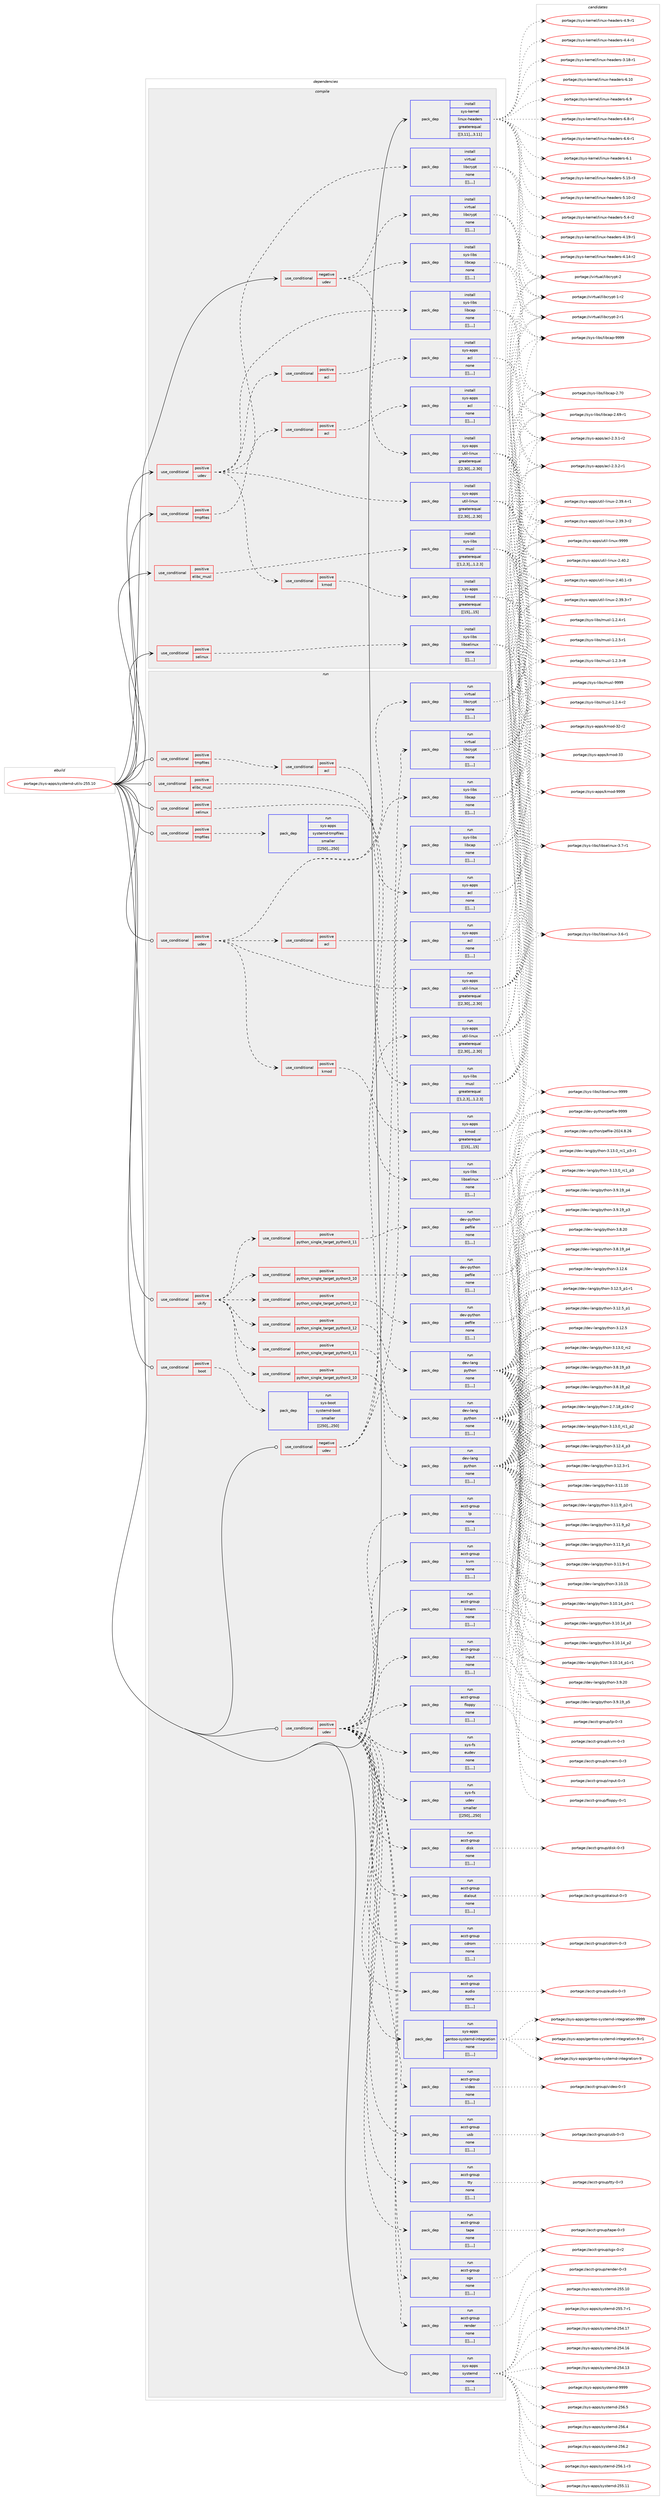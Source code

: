 digraph prolog {

# *************
# Graph options
# *************

newrank=true;
concentrate=true;
compound=true;
graph [rankdir=LR,fontname=Helvetica,fontsize=10,ranksep=1.5];#, ranksep=2.5, nodesep=0.2];
edge  [arrowhead=vee];
node  [fontname=Helvetica,fontsize=10];

# **********
# The ebuild
# **********

subgraph cluster_leftcol {
color=gray;
label=<<i>ebuild</i>>;
id [label="portage://sys-apps/systemd-utils-255.10", color=red, width=4, href="../sys-apps/systemd-utils-255.10.svg"];
}

# ****************
# The dependencies
# ****************

subgraph cluster_midcol {
color=gray;
label=<<i>dependencies</i>>;
subgraph cluster_compile {
fillcolor="#eeeeee";
style=filled;
label=<<i>compile</i>>;
subgraph cond116749 {
dependency441511 [label=<<TABLE BORDER="0" CELLBORDER="1" CELLSPACING="0" CELLPADDING="4"><TR><TD ROWSPAN="3" CELLPADDING="10">use_conditional</TD></TR><TR><TD>negative</TD></TR><TR><TD>udev</TD></TR></TABLE>>, shape=none, color=red];
subgraph pack321702 {
dependency441512 [label=<<TABLE BORDER="0" CELLBORDER="1" CELLSPACING="0" CELLPADDING="4" WIDTH="220"><TR><TD ROWSPAN="6" CELLPADDING="30">pack_dep</TD></TR><TR><TD WIDTH="110">install</TD></TR><TR><TD>sys-apps</TD></TR><TR><TD>util-linux</TD></TR><TR><TD>greaterequal</TD></TR><TR><TD>[[2,30],,,2.30]</TD></TR></TABLE>>, shape=none, color=blue];
}
dependency441511:e -> dependency441512:w [weight=20,style="dashed",arrowhead="vee"];
subgraph pack321703 {
dependency441513 [label=<<TABLE BORDER="0" CELLBORDER="1" CELLSPACING="0" CELLPADDING="4" WIDTH="220"><TR><TD ROWSPAN="6" CELLPADDING="30">pack_dep</TD></TR><TR><TD WIDTH="110">install</TD></TR><TR><TD>sys-libs</TD></TR><TR><TD>libcap</TD></TR><TR><TD>none</TD></TR><TR><TD>[[],,,,]</TD></TR></TABLE>>, shape=none, color=blue];
}
dependency441511:e -> dependency441513:w [weight=20,style="dashed",arrowhead="vee"];
subgraph pack321704 {
dependency441514 [label=<<TABLE BORDER="0" CELLBORDER="1" CELLSPACING="0" CELLPADDING="4" WIDTH="220"><TR><TD ROWSPAN="6" CELLPADDING="30">pack_dep</TD></TR><TR><TD WIDTH="110">install</TD></TR><TR><TD>virtual</TD></TR><TR><TD>libcrypt</TD></TR><TR><TD>none</TD></TR><TR><TD>[[],,,,]</TD></TR></TABLE>>, shape=none, color=blue];
}
dependency441511:e -> dependency441514:w [weight=20,style="dashed",arrowhead="vee"];
}
id:e -> dependency441511:w [weight=20,style="solid",arrowhead="vee"];
subgraph cond116750 {
dependency441515 [label=<<TABLE BORDER="0" CELLBORDER="1" CELLSPACING="0" CELLPADDING="4"><TR><TD ROWSPAN="3" CELLPADDING="10">use_conditional</TD></TR><TR><TD>positive</TD></TR><TR><TD>elibc_musl</TD></TR></TABLE>>, shape=none, color=red];
subgraph pack321705 {
dependency441516 [label=<<TABLE BORDER="0" CELLBORDER="1" CELLSPACING="0" CELLPADDING="4" WIDTH="220"><TR><TD ROWSPAN="6" CELLPADDING="30">pack_dep</TD></TR><TR><TD WIDTH="110">install</TD></TR><TR><TD>sys-libs</TD></TR><TR><TD>musl</TD></TR><TR><TD>greaterequal</TD></TR><TR><TD>[[1,2,3],,,1.2.3]</TD></TR></TABLE>>, shape=none, color=blue];
}
dependency441515:e -> dependency441516:w [weight=20,style="dashed",arrowhead="vee"];
}
id:e -> dependency441515:w [weight=20,style="solid",arrowhead="vee"];
subgraph cond116751 {
dependency441517 [label=<<TABLE BORDER="0" CELLBORDER="1" CELLSPACING="0" CELLPADDING="4"><TR><TD ROWSPAN="3" CELLPADDING="10">use_conditional</TD></TR><TR><TD>positive</TD></TR><TR><TD>selinux</TD></TR></TABLE>>, shape=none, color=red];
subgraph pack321706 {
dependency441518 [label=<<TABLE BORDER="0" CELLBORDER="1" CELLSPACING="0" CELLPADDING="4" WIDTH="220"><TR><TD ROWSPAN="6" CELLPADDING="30">pack_dep</TD></TR><TR><TD WIDTH="110">install</TD></TR><TR><TD>sys-libs</TD></TR><TR><TD>libselinux</TD></TR><TR><TD>none</TD></TR><TR><TD>[[],,,,]</TD></TR></TABLE>>, shape=none, color=blue];
}
dependency441517:e -> dependency441518:w [weight=20,style="dashed",arrowhead="vee"];
}
id:e -> dependency441517:w [weight=20,style="solid",arrowhead="vee"];
subgraph cond116752 {
dependency441519 [label=<<TABLE BORDER="0" CELLBORDER="1" CELLSPACING="0" CELLPADDING="4"><TR><TD ROWSPAN="3" CELLPADDING="10">use_conditional</TD></TR><TR><TD>positive</TD></TR><TR><TD>tmpfiles</TD></TR></TABLE>>, shape=none, color=red];
subgraph cond116753 {
dependency441520 [label=<<TABLE BORDER="0" CELLBORDER="1" CELLSPACING="0" CELLPADDING="4"><TR><TD ROWSPAN="3" CELLPADDING="10">use_conditional</TD></TR><TR><TD>positive</TD></TR><TR><TD>acl</TD></TR></TABLE>>, shape=none, color=red];
subgraph pack321707 {
dependency441521 [label=<<TABLE BORDER="0" CELLBORDER="1" CELLSPACING="0" CELLPADDING="4" WIDTH="220"><TR><TD ROWSPAN="6" CELLPADDING="30">pack_dep</TD></TR><TR><TD WIDTH="110">install</TD></TR><TR><TD>sys-apps</TD></TR><TR><TD>acl</TD></TR><TR><TD>none</TD></TR><TR><TD>[[],,,,]</TD></TR></TABLE>>, shape=none, color=blue];
}
dependency441520:e -> dependency441521:w [weight=20,style="dashed",arrowhead="vee"];
}
dependency441519:e -> dependency441520:w [weight=20,style="dashed",arrowhead="vee"];
}
id:e -> dependency441519:w [weight=20,style="solid",arrowhead="vee"];
subgraph cond116754 {
dependency441522 [label=<<TABLE BORDER="0" CELLBORDER="1" CELLSPACING="0" CELLPADDING="4"><TR><TD ROWSPAN="3" CELLPADDING="10">use_conditional</TD></TR><TR><TD>positive</TD></TR><TR><TD>udev</TD></TR></TABLE>>, shape=none, color=red];
subgraph pack321708 {
dependency441523 [label=<<TABLE BORDER="0" CELLBORDER="1" CELLSPACING="0" CELLPADDING="4" WIDTH="220"><TR><TD ROWSPAN="6" CELLPADDING="30">pack_dep</TD></TR><TR><TD WIDTH="110">install</TD></TR><TR><TD>sys-apps</TD></TR><TR><TD>util-linux</TD></TR><TR><TD>greaterequal</TD></TR><TR><TD>[[2,30],,,2.30]</TD></TR></TABLE>>, shape=none, color=blue];
}
dependency441522:e -> dependency441523:w [weight=20,style="dashed",arrowhead="vee"];
subgraph pack321709 {
dependency441524 [label=<<TABLE BORDER="0" CELLBORDER="1" CELLSPACING="0" CELLPADDING="4" WIDTH="220"><TR><TD ROWSPAN="6" CELLPADDING="30">pack_dep</TD></TR><TR><TD WIDTH="110">install</TD></TR><TR><TD>sys-libs</TD></TR><TR><TD>libcap</TD></TR><TR><TD>none</TD></TR><TR><TD>[[],,,,]</TD></TR></TABLE>>, shape=none, color=blue];
}
dependency441522:e -> dependency441524:w [weight=20,style="dashed",arrowhead="vee"];
subgraph pack321710 {
dependency441525 [label=<<TABLE BORDER="0" CELLBORDER="1" CELLSPACING="0" CELLPADDING="4" WIDTH="220"><TR><TD ROWSPAN="6" CELLPADDING="30">pack_dep</TD></TR><TR><TD WIDTH="110">install</TD></TR><TR><TD>virtual</TD></TR><TR><TD>libcrypt</TD></TR><TR><TD>none</TD></TR><TR><TD>[[],,,,]</TD></TR></TABLE>>, shape=none, color=blue];
}
dependency441522:e -> dependency441525:w [weight=20,style="dashed",arrowhead="vee"];
subgraph cond116755 {
dependency441526 [label=<<TABLE BORDER="0" CELLBORDER="1" CELLSPACING="0" CELLPADDING="4"><TR><TD ROWSPAN="3" CELLPADDING="10">use_conditional</TD></TR><TR><TD>positive</TD></TR><TR><TD>acl</TD></TR></TABLE>>, shape=none, color=red];
subgraph pack321711 {
dependency441527 [label=<<TABLE BORDER="0" CELLBORDER="1" CELLSPACING="0" CELLPADDING="4" WIDTH="220"><TR><TD ROWSPAN="6" CELLPADDING="30">pack_dep</TD></TR><TR><TD WIDTH="110">install</TD></TR><TR><TD>sys-apps</TD></TR><TR><TD>acl</TD></TR><TR><TD>none</TD></TR><TR><TD>[[],,,,]</TD></TR></TABLE>>, shape=none, color=blue];
}
dependency441526:e -> dependency441527:w [weight=20,style="dashed",arrowhead="vee"];
}
dependency441522:e -> dependency441526:w [weight=20,style="dashed",arrowhead="vee"];
subgraph cond116756 {
dependency441528 [label=<<TABLE BORDER="0" CELLBORDER="1" CELLSPACING="0" CELLPADDING="4"><TR><TD ROWSPAN="3" CELLPADDING="10">use_conditional</TD></TR><TR><TD>positive</TD></TR><TR><TD>kmod</TD></TR></TABLE>>, shape=none, color=red];
subgraph pack321712 {
dependency441529 [label=<<TABLE BORDER="0" CELLBORDER="1" CELLSPACING="0" CELLPADDING="4" WIDTH="220"><TR><TD ROWSPAN="6" CELLPADDING="30">pack_dep</TD></TR><TR><TD WIDTH="110">install</TD></TR><TR><TD>sys-apps</TD></TR><TR><TD>kmod</TD></TR><TR><TD>greaterequal</TD></TR><TR><TD>[[15],,,15]</TD></TR></TABLE>>, shape=none, color=blue];
}
dependency441528:e -> dependency441529:w [weight=20,style="dashed",arrowhead="vee"];
}
dependency441522:e -> dependency441528:w [weight=20,style="dashed",arrowhead="vee"];
}
id:e -> dependency441522:w [weight=20,style="solid",arrowhead="vee"];
subgraph pack321713 {
dependency441530 [label=<<TABLE BORDER="0" CELLBORDER="1" CELLSPACING="0" CELLPADDING="4" WIDTH="220"><TR><TD ROWSPAN="6" CELLPADDING="30">pack_dep</TD></TR><TR><TD WIDTH="110">install</TD></TR><TR><TD>sys-kernel</TD></TR><TR><TD>linux-headers</TD></TR><TR><TD>greaterequal</TD></TR><TR><TD>[[3,11],,,3.11]</TD></TR></TABLE>>, shape=none, color=blue];
}
id:e -> dependency441530:w [weight=20,style="solid",arrowhead="vee"];
}
subgraph cluster_compileandrun {
fillcolor="#eeeeee";
style=filled;
label=<<i>compile and run</i>>;
}
subgraph cluster_run {
fillcolor="#eeeeee";
style=filled;
label=<<i>run</i>>;
subgraph cond116757 {
dependency441531 [label=<<TABLE BORDER="0" CELLBORDER="1" CELLSPACING="0" CELLPADDING="4"><TR><TD ROWSPAN="3" CELLPADDING="10">use_conditional</TD></TR><TR><TD>negative</TD></TR><TR><TD>udev</TD></TR></TABLE>>, shape=none, color=red];
subgraph pack321714 {
dependency441532 [label=<<TABLE BORDER="0" CELLBORDER="1" CELLSPACING="0" CELLPADDING="4" WIDTH="220"><TR><TD ROWSPAN="6" CELLPADDING="30">pack_dep</TD></TR><TR><TD WIDTH="110">run</TD></TR><TR><TD>sys-apps</TD></TR><TR><TD>util-linux</TD></TR><TR><TD>greaterequal</TD></TR><TR><TD>[[2,30],,,2.30]</TD></TR></TABLE>>, shape=none, color=blue];
}
dependency441531:e -> dependency441532:w [weight=20,style="dashed",arrowhead="vee"];
subgraph pack321715 {
dependency441533 [label=<<TABLE BORDER="0" CELLBORDER="1" CELLSPACING="0" CELLPADDING="4" WIDTH="220"><TR><TD ROWSPAN="6" CELLPADDING="30">pack_dep</TD></TR><TR><TD WIDTH="110">run</TD></TR><TR><TD>sys-libs</TD></TR><TR><TD>libcap</TD></TR><TR><TD>none</TD></TR><TR><TD>[[],,,,]</TD></TR></TABLE>>, shape=none, color=blue];
}
dependency441531:e -> dependency441533:w [weight=20,style="dashed",arrowhead="vee"];
subgraph pack321716 {
dependency441534 [label=<<TABLE BORDER="0" CELLBORDER="1" CELLSPACING="0" CELLPADDING="4" WIDTH="220"><TR><TD ROWSPAN="6" CELLPADDING="30">pack_dep</TD></TR><TR><TD WIDTH="110">run</TD></TR><TR><TD>virtual</TD></TR><TR><TD>libcrypt</TD></TR><TR><TD>none</TD></TR><TR><TD>[[],,,,]</TD></TR></TABLE>>, shape=none, color=blue];
}
dependency441531:e -> dependency441534:w [weight=20,style="dashed",arrowhead="vee"];
}
id:e -> dependency441531:w [weight=20,style="solid",arrowhead="odot"];
subgraph cond116758 {
dependency441535 [label=<<TABLE BORDER="0" CELLBORDER="1" CELLSPACING="0" CELLPADDING="4"><TR><TD ROWSPAN="3" CELLPADDING="10">use_conditional</TD></TR><TR><TD>positive</TD></TR><TR><TD>boot</TD></TR></TABLE>>, shape=none, color=red];
subgraph pack321717 {
dependency441536 [label=<<TABLE BORDER="0" CELLBORDER="1" CELLSPACING="0" CELLPADDING="4" WIDTH="220"><TR><TD ROWSPAN="6" CELLPADDING="30">pack_dep</TD></TR><TR><TD WIDTH="110">run</TD></TR><TR><TD>sys-boot</TD></TR><TR><TD>systemd-boot</TD></TR><TR><TD>smaller</TD></TR><TR><TD>[[250],,,250]</TD></TR></TABLE>>, shape=none, color=blue];
}
dependency441535:e -> dependency441536:w [weight=20,style="dashed",arrowhead="vee"];
}
id:e -> dependency441535:w [weight=20,style="solid",arrowhead="odot"];
subgraph cond116759 {
dependency441537 [label=<<TABLE BORDER="0" CELLBORDER="1" CELLSPACING="0" CELLPADDING="4"><TR><TD ROWSPAN="3" CELLPADDING="10">use_conditional</TD></TR><TR><TD>positive</TD></TR><TR><TD>elibc_musl</TD></TR></TABLE>>, shape=none, color=red];
subgraph pack321718 {
dependency441538 [label=<<TABLE BORDER="0" CELLBORDER="1" CELLSPACING="0" CELLPADDING="4" WIDTH="220"><TR><TD ROWSPAN="6" CELLPADDING="30">pack_dep</TD></TR><TR><TD WIDTH="110">run</TD></TR><TR><TD>sys-libs</TD></TR><TR><TD>musl</TD></TR><TR><TD>greaterequal</TD></TR><TR><TD>[[1,2,3],,,1.2.3]</TD></TR></TABLE>>, shape=none, color=blue];
}
dependency441537:e -> dependency441538:w [weight=20,style="dashed",arrowhead="vee"];
}
id:e -> dependency441537:w [weight=20,style="solid",arrowhead="odot"];
subgraph cond116760 {
dependency441539 [label=<<TABLE BORDER="0" CELLBORDER="1" CELLSPACING="0" CELLPADDING="4"><TR><TD ROWSPAN="3" CELLPADDING="10">use_conditional</TD></TR><TR><TD>positive</TD></TR><TR><TD>selinux</TD></TR></TABLE>>, shape=none, color=red];
subgraph pack321719 {
dependency441540 [label=<<TABLE BORDER="0" CELLBORDER="1" CELLSPACING="0" CELLPADDING="4" WIDTH="220"><TR><TD ROWSPAN="6" CELLPADDING="30">pack_dep</TD></TR><TR><TD WIDTH="110">run</TD></TR><TR><TD>sys-libs</TD></TR><TR><TD>libselinux</TD></TR><TR><TD>none</TD></TR><TR><TD>[[],,,,]</TD></TR></TABLE>>, shape=none, color=blue];
}
dependency441539:e -> dependency441540:w [weight=20,style="dashed",arrowhead="vee"];
}
id:e -> dependency441539:w [weight=20,style="solid",arrowhead="odot"];
subgraph cond116761 {
dependency441541 [label=<<TABLE BORDER="0" CELLBORDER="1" CELLSPACING="0" CELLPADDING="4"><TR><TD ROWSPAN="3" CELLPADDING="10">use_conditional</TD></TR><TR><TD>positive</TD></TR><TR><TD>tmpfiles</TD></TR></TABLE>>, shape=none, color=red];
subgraph cond116762 {
dependency441542 [label=<<TABLE BORDER="0" CELLBORDER="1" CELLSPACING="0" CELLPADDING="4"><TR><TD ROWSPAN="3" CELLPADDING="10">use_conditional</TD></TR><TR><TD>positive</TD></TR><TR><TD>acl</TD></TR></TABLE>>, shape=none, color=red];
subgraph pack321720 {
dependency441543 [label=<<TABLE BORDER="0" CELLBORDER="1" CELLSPACING="0" CELLPADDING="4" WIDTH="220"><TR><TD ROWSPAN="6" CELLPADDING="30">pack_dep</TD></TR><TR><TD WIDTH="110">run</TD></TR><TR><TD>sys-apps</TD></TR><TR><TD>acl</TD></TR><TR><TD>none</TD></TR><TR><TD>[[],,,,]</TD></TR></TABLE>>, shape=none, color=blue];
}
dependency441542:e -> dependency441543:w [weight=20,style="dashed",arrowhead="vee"];
}
dependency441541:e -> dependency441542:w [weight=20,style="dashed",arrowhead="vee"];
}
id:e -> dependency441541:w [weight=20,style="solid",arrowhead="odot"];
subgraph cond116763 {
dependency441544 [label=<<TABLE BORDER="0" CELLBORDER="1" CELLSPACING="0" CELLPADDING="4"><TR><TD ROWSPAN="3" CELLPADDING="10">use_conditional</TD></TR><TR><TD>positive</TD></TR><TR><TD>tmpfiles</TD></TR></TABLE>>, shape=none, color=red];
subgraph pack321721 {
dependency441545 [label=<<TABLE BORDER="0" CELLBORDER="1" CELLSPACING="0" CELLPADDING="4" WIDTH="220"><TR><TD ROWSPAN="6" CELLPADDING="30">pack_dep</TD></TR><TR><TD WIDTH="110">run</TD></TR><TR><TD>sys-apps</TD></TR><TR><TD>systemd-tmpfiles</TD></TR><TR><TD>smaller</TD></TR><TR><TD>[[250],,,250]</TD></TR></TABLE>>, shape=none, color=blue];
}
dependency441544:e -> dependency441545:w [weight=20,style="dashed",arrowhead="vee"];
}
id:e -> dependency441544:w [weight=20,style="solid",arrowhead="odot"];
subgraph cond116764 {
dependency441546 [label=<<TABLE BORDER="0" CELLBORDER="1" CELLSPACING="0" CELLPADDING="4"><TR><TD ROWSPAN="3" CELLPADDING="10">use_conditional</TD></TR><TR><TD>positive</TD></TR><TR><TD>udev</TD></TR></TABLE>>, shape=none, color=red];
subgraph pack321722 {
dependency441547 [label=<<TABLE BORDER="0" CELLBORDER="1" CELLSPACING="0" CELLPADDING="4" WIDTH="220"><TR><TD ROWSPAN="6" CELLPADDING="30">pack_dep</TD></TR><TR><TD WIDTH="110">run</TD></TR><TR><TD>acct-group</TD></TR><TR><TD>audio</TD></TR><TR><TD>none</TD></TR><TR><TD>[[],,,,]</TD></TR></TABLE>>, shape=none, color=blue];
}
dependency441546:e -> dependency441547:w [weight=20,style="dashed",arrowhead="vee"];
subgraph pack321723 {
dependency441548 [label=<<TABLE BORDER="0" CELLBORDER="1" CELLSPACING="0" CELLPADDING="4" WIDTH="220"><TR><TD ROWSPAN="6" CELLPADDING="30">pack_dep</TD></TR><TR><TD WIDTH="110">run</TD></TR><TR><TD>acct-group</TD></TR><TR><TD>cdrom</TD></TR><TR><TD>none</TD></TR><TR><TD>[[],,,,]</TD></TR></TABLE>>, shape=none, color=blue];
}
dependency441546:e -> dependency441548:w [weight=20,style="dashed",arrowhead="vee"];
subgraph pack321724 {
dependency441549 [label=<<TABLE BORDER="0" CELLBORDER="1" CELLSPACING="0" CELLPADDING="4" WIDTH="220"><TR><TD ROWSPAN="6" CELLPADDING="30">pack_dep</TD></TR><TR><TD WIDTH="110">run</TD></TR><TR><TD>acct-group</TD></TR><TR><TD>dialout</TD></TR><TR><TD>none</TD></TR><TR><TD>[[],,,,]</TD></TR></TABLE>>, shape=none, color=blue];
}
dependency441546:e -> dependency441549:w [weight=20,style="dashed",arrowhead="vee"];
subgraph pack321725 {
dependency441550 [label=<<TABLE BORDER="0" CELLBORDER="1" CELLSPACING="0" CELLPADDING="4" WIDTH="220"><TR><TD ROWSPAN="6" CELLPADDING="30">pack_dep</TD></TR><TR><TD WIDTH="110">run</TD></TR><TR><TD>acct-group</TD></TR><TR><TD>disk</TD></TR><TR><TD>none</TD></TR><TR><TD>[[],,,,]</TD></TR></TABLE>>, shape=none, color=blue];
}
dependency441546:e -> dependency441550:w [weight=20,style="dashed",arrowhead="vee"];
subgraph pack321726 {
dependency441551 [label=<<TABLE BORDER="0" CELLBORDER="1" CELLSPACING="0" CELLPADDING="4" WIDTH="220"><TR><TD ROWSPAN="6" CELLPADDING="30">pack_dep</TD></TR><TR><TD WIDTH="110">run</TD></TR><TR><TD>acct-group</TD></TR><TR><TD>floppy</TD></TR><TR><TD>none</TD></TR><TR><TD>[[],,,,]</TD></TR></TABLE>>, shape=none, color=blue];
}
dependency441546:e -> dependency441551:w [weight=20,style="dashed",arrowhead="vee"];
subgraph pack321727 {
dependency441552 [label=<<TABLE BORDER="0" CELLBORDER="1" CELLSPACING="0" CELLPADDING="4" WIDTH="220"><TR><TD ROWSPAN="6" CELLPADDING="30">pack_dep</TD></TR><TR><TD WIDTH="110">run</TD></TR><TR><TD>acct-group</TD></TR><TR><TD>input</TD></TR><TR><TD>none</TD></TR><TR><TD>[[],,,,]</TD></TR></TABLE>>, shape=none, color=blue];
}
dependency441546:e -> dependency441552:w [weight=20,style="dashed",arrowhead="vee"];
subgraph pack321728 {
dependency441553 [label=<<TABLE BORDER="0" CELLBORDER="1" CELLSPACING="0" CELLPADDING="4" WIDTH="220"><TR><TD ROWSPAN="6" CELLPADDING="30">pack_dep</TD></TR><TR><TD WIDTH="110">run</TD></TR><TR><TD>acct-group</TD></TR><TR><TD>kmem</TD></TR><TR><TD>none</TD></TR><TR><TD>[[],,,,]</TD></TR></TABLE>>, shape=none, color=blue];
}
dependency441546:e -> dependency441553:w [weight=20,style="dashed",arrowhead="vee"];
subgraph pack321729 {
dependency441554 [label=<<TABLE BORDER="0" CELLBORDER="1" CELLSPACING="0" CELLPADDING="4" WIDTH="220"><TR><TD ROWSPAN="6" CELLPADDING="30">pack_dep</TD></TR><TR><TD WIDTH="110">run</TD></TR><TR><TD>acct-group</TD></TR><TR><TD>kvm</TD></TR><TR><TD>none</TD></TR><TR><TD>[[],,,,]</TD></TR></TABLE>>, shape=none, color=blue];
}
dependency441546:e -> dependency441554:w [weight=20,style="dashed",arrowhead="vee"];
subgraph pack321730 {
dependency441555 [label=<<TABLE BORDER="0" CELLBORDER="1" CELLSPACING="0" CELLPADDING="4" WIDTH="220"><TR><TD ROWSPAN="6" CELLPADDING="30">pack_dep</TD></TR><TR><TD WIDTH="110">run</TD></TR><TR><TD>acct-group</TD></TR><TR><TD>lp</TD></TR><TR><TD>none</TD></TR><TR><TD>[[],,,,]</TD></TR></TABLE>>, shape=none, color=blue];
}
dependency441546:e -> dependency441555:w [weight=20,style="dashed",arrowhead="vee"];
subgraph pack321731 {
dependency441556 [label=<<TABLE BORDER="0" CELLBORDER="1" CELLSPACING="0" CELLPADDING="4" WIDTH="220"><TR><TD ROWSPAN="6" CELLPADDING="30">pack_dep</TD></TR><TR><TD WIDTH="110">run</TD></TR><TR><TD>acct-group</TD></TR><TR><TD>render</TD></TR><TR><TD>none</TD></TR><TR><TD>[[],,,,]</TD></TR></TABLE>>, shape=none, color=blue];
}
dependency441546:e -> dependency441556:w [weight=20,style="dashed",arrowhead="vee"];
subgraph pack321732 {
dependency441557 [label=<<TABLE BORDER="0" CELLBORDER="1" CELLSPACING="0" CELLPADDING="4" WIDTH="220"><TR><TD ROWSPAN="6" CELLPADDING="30">pack_dep</TD></TR><TR><TD WIDTH="110">run</TD></TR><TR><TD>acct-group</TD></TR><TR><TD>sgx</TD></TR><TR><TD>none</TD></TR><TR><TD>[[],,,,]</TD></TR></TABLE>>, shape=none, color=blue];
}
dependency441546:e -> dependency441557:w [weight=20,style="dashed",arrowhead="vee"];
subgraph pack321733 {
dependency441558 [label=<<TABLE BORDER="0" CELLBORDER="1" CELLSPACING="0" CELLPADDING="4" WIDTH="220"><TR><TD ROWSPAN="6" CELLPADDING="30">pack_dep</TD></TR><TR><TD WIDTH="110">run</TD></TR><TR><TD>acct-group</TD></TR><TR><TD>tape</TD></TR><TR><TD>none</TD></TR><TR><TD>[[],,,,]</TD></TR></TABLE>>, shape=none, color=blue];
}
dependency441546:e -> dependency441558:w [weight=20,style="dashed",arrowhead="vee"];
subgraph pack321734 {
dependency441559 [label=<<TABLE BORDER="0" CELLBORDER="1" CELLSPACING="0" CELLPADDING="4" WIDTH="220"><TR><TD ROWSPAN="6" CELLPADDING="30">pack_dep</TD></TR><TR><TD WIDTH="110">run</TD></TR><TR><TD>acct-group</TD></TR><TR><TD>tty</TD></TR><TR><TD>none</TD></TR><TR><TD>[[],,,,]</TD></TR></TABLE>>, shape=none, color=blue];
}
dependency441546:e -> dependency441559:w [weight=20,style="dashed",arrowhead="vee"];
subgraph pack321735 {
dependency441560 [label=<<TABLE BORDER="0" CELLBORDER="1" CELLSPACING="0" CELLPADDING="4" WIDTH="220"><TR><TD ROWSPAN="6" CELLPADDING="30">pack_dep</TD></TR><TR><TD WIDTH="110">run</TD></TR><TR><TD>acct-group</TD></TR><TR><TD>usb</TD></TR><TR><TD>none</TD></TR><TR><TD>[[],,,,]</TD></TR></TABLE>>, shape=none, color=blue];
}
dependency441546:e -> dependency441560:w [weight=20,style="dashed",arrowhead="vee"];
subgraph pack321736 {
dependency441561 [label=<<TABLE BORDER="0" CELLBORDER="1" CELLSPACING="0" CELLPADDING="4" WIDTH="220"><TR><TD ROWSPAN="6" CELLPADDING="30">pack_dep</TD></TR><TR><TD WIDTH="110">run</TD></TR><TR><TD>acct-group</TD></TR><TR><TD>video</TD></TR><TR><TD>none</TD></TR><TR><TD>[[],,,,]</TD></TR></TABLE>>, shape=none, color=blue];
}
dependency441546:e -> dependency441561:w [weight=20,style="dashed",arrowhead="vee"];
subgraph pack321737 {
dependency441562 [label=<<TABLE BORDER="0" CELLBORDER="1" CELLSPACING="0" CELLPADDING="4" WIDTH="220"><TR><TD ROWSPAN="6" CELLPADDING="30">pack_dep</TD></TR><TR><TD WIDTH="110">run</TD></TR><TR><TD>sys-apps</TD></TR><TR><TD>gentoo-systemd-integration</TD></TR><TR><TD>none</TD></TR><TR><TD>[[],,,,]</TD></TR></TABLE>>, shape=none, color=blue];
}
dependency441546:e -> dependency441562:w [weight=20,style="dashed",arrowhead="vee"];
subgraph pack321738 {
dependency441563 [label=<<TABLE BORDER="0" CELLBORDER="1" CELLSPACING="0" CELLPADDING="4" WIDTH="220"><TR><TD ROWSPAN="6" CELLPADDING="30">pack_dep</TD></TR><TR><TD WIDTH="110">run</TD></TR><TR><TD>sys-fs</TD></TR><TR><TD>udev</TD></TR><TR><TD>smaller</TD></TR><TR><TD>[[250],,,250]</TD></TR></TABLE>>, shape=none, color=blue];
}
dependency441546:e -> dependency441563:w [weight=20,style="dashed",arrowhead="vee"];
subgraph pack321739 {
dependency441564 [label=<<TABLE BORDER="0" CELLBORDER="1" CELLSPACING="0" CELLPADDING="4" WIDTH="220"><TR><TD ROWSPAN="6" CELLPADDING="30">pack_dep</TD></TR><TR><TD WIDTH="110">run</TD></TR><TR><TD>sys-fs</TD></TR><TR><TD>eudev</TD></TR><TR><TD>none</TD></TR><TR><TD>[[],,,,]</TD></TR></TABLE>>, shape=none, color=blue];
}
dependency441546:e -> dependency441564:w [weight=20,style="dashed",arrowhead="vee"];
}
id:e -> dependency441546:w [weight=20,style="solid",arrowhead="odot"];
subgraph cond116765 {
dependency441565 [label=<<TABLE BORDER="0" CELLBORDER="1" CELLSPACING="0" CELLPADDING="4"><TR><TD ROWSPAN="3" CELLPADDING="10">use_conditional</TD></TR><TR><TD>positive</TD></TR><TR><TD>udev</TD></TR></TABLE>>, shape=none, color=red];
subgraph pack321740 {
dependency441566 [label=<<TABLE BORDER="0" CELLBORDER="1" CELLSPACING="0" CELLPADDING="4" WIDTH="220"><TR><TD ROWSPAN="6" CELLPADDING="30">pack_dep</TD></TR><TR><TD WIDTH="110">run</TD></TR><TR><TD>sys-apps</TD></TR><TR><TD>util-linux</TD></TR><TR><TD>greaterequal</TD></TR><TR><TD>[[2,30],,,2.30]</TD></TR></TABLE>>, shape=none, color=blue];
}
dependency441565:e -> dependency441566:w [weight=20,style="dashed",arrowhead="vee"];
subgraph pack321741 {
dependency441567 [label=<<TABLE BORDER="0" CELLBORDER="1" CELLSPACING="0" CELLPADDING="4" WIDTH="220"><TR><TD ROWSPAN="6" CELLPADDING="30">pack_dep</TD></TR><TR><TD WIDTH="110">run</TD></TR><TR><TD>sys-libs</TD></TR><TR><TD>libcap</TD></TR><TR><TD>none</TD></TR><TR><TD>[[],,,,]</TD></TR></TABLE>>, shape=none, color=blue];
}
dependency441565:e -> dependency441567:w [weight=20,style="dashed",arrowhead="vee"];
subgraph pack321742 {
dependency441568 [label=<<TABLE BORDER="0" CELLBORDER="1" CELLSPACING="0" CELLPADDING="4" WIDTH="220"><TR><TD ROWSPAN="6" CELLPADDING="30">pack_dep</TD></TR><TR><TD WIDTH="110">run</TD></TR><TR><TD>virtual</TD></TR><TR><TD>libcrypt</TD></TR><TR><TD>none</TD></TR><TR><TD>[[],,,,]</TD></TR></TABLE>>, shape=none, color=blue];
}
dependency441565:e -> dependency441568:w [weight=20,style="dashed",arrowhead="vee"];
subgraph cond116766 {
dependency441569 [label=<<TABLE BORDER="0" CELLBORDER="1" CELLSPACING="0" CELLPADDING="4"><TR><TD ROWSPAN="3" CELLPADDING="10">use_conditional</TD></TR><TR><TD>positive</TD></TR><TR><TD>acl</TD></TR></TABLE>>, shape=none, color=red];
subgraph pack321743 {
dependency441570 [label=<<TABLE BORDER="0" CELLBORDER="1" CELLSPACING="0" CELLPADDING="4" WIDTH="220"><TR><TD ROWSPAN="6" CELLPADDING="30">pack_dep</TD></TR><TR><TD WIDTH="110">run</TD></TR><TR><TD>sys-apps</TD></TR><TR><TD>acl</TD></TR><TR><TD>none</TD></TR><TR><TD>[[],,,,]</TD></TR></TABLE>>, shape=none, color=blue];
}
dependency441569:e -> dependency441570:w [weight=20,style="dashed",arrowhead="vee"];
}
dependency441565:e -> dependency441569:w [weight=20,style="dashed",arrowhead="vee"];
subgraph cond116767 {
dependency441571 [label=<<TABLE BORDER="0" CELLBORDER="1" CELLSPACING="0" CELLPADDING="4"><TR><TD ROWSPAN="3" CELLPADDING="10">use_conditional</TD></TR><TR><TD>positive</TD></TR><TR><TD>kmod</TD></TR></TABLE>>, shape=none, color=red];
subgraph pack321744 {
dependency441572 [label=<<TABLE BORDER="0" CELLBORDER="1" CELLSPACING="0" CELLPADDING="4" WIDTH="220"><TR><TD ROWSPAN="6" CELLPADDING="30">pack_dep</TD></TR><TR><TD WIDTH="110">run</TD></TR><TR><TD>sys-apps</TD></TR><TR><TD>kmod</TD></TR><TR><TD>greaterequal</TD></TR><TR><TD>[[15],,,15]</TD></TR></TABLE>>, shape=none, color=blue];
}
dependency441571:e -> dependency441572:w [weight=20,style="dashed",arrowhead="vee"];
}
dependency441565:e -> dependency441571:w [weight=20,style="dashed",arrowhead="vee"];
}
id:e -> dependency441565:w [weight=20,style="solid",arrowhead="odot"];
subgraph cond116768 {
dependency441573 [label=<<TABLE BORDER="0" CELLBORDER="1" CELLSPACING="0" CELLPADDING="4"><TR><TD ROWSPAN="3" CELLPADDING="10">use_conditional</TD></TR><TR><TD>positive</TD></TR><TR><TD>ukify</TD></TR></TABLE>>, shape=none, color=red];
subgraph cond116769 {
dependency441574 [label=<<TABLE BORDER="0" CELLBORDER="1" CELLSPACING="0" CELLPADDING="4"><TR><TD ROWSPAN="3" CELLPADDING="10">use_conditional</TD></TR><TR><TD>positive</TD></TR><TR><TD>python_single_target_python3_10</TD></TR></TABLE>>, shape=none, color=red];
subgraph pack321745 {
dependency441575 [label=<<TABLE BORDER="0" CELLBORDER="1" CELLSPACING="0" CELLPADDING="4" WIDTH="220"><TR><TD ROWSPAN="6" CELLPADDING="30">pack_dep</TD></TR><TR><TD WIDTH="110">run</TD></TR><TR><TD>dev-lang</TD></TR><TR><TD>python</TD></TR><TR><TD>none</TD></TR><TR><TD>[[],,,,]</TD></TR></TABLE>>, shape=none, color=blue];
}
dependency441574:e -> dependency441575:w [weight=20,style="dashed",arrowhead="vee"];
}
dependency441573:e -> dependency441574:w [weight=20,style="dashed",arrowhead="vee"];
subgraph cond116770 {
dependency441576 [label=<<TABLE BORDER="0" CELLBORDER="1" CELLSPACING="0" CELLPADDING="4"><TR><TD ROWSPAN="3" CELLPADDING="10">use_conditional</TD></TR><TR><TD>positive</TD></TR><TR><TD>python_single_target_python3_11</TD></TR></TABLE>>, shape=none, color=red];
subgraph pack321746 {
dependency441577 [label=<<TABLE BORDER="0" CELLBORDER="1" CELLSPACING="0" CELLPADDING="4" WIDTH="220"><TR><TD ROWSPAN="6" CELLPADDING="30">pack_dep</TD></TR><TR><TD WIDTH="110">run</TD></TR><TR><TD>dev-lang</TD></TR><TR><TD>python</TD></TR><TR><TD>none</TD></TR><TR><TD>[[],,,,]</TD></TR></TABLE>>, shape=none, color=blue];
}
dependency441576:e -> dependency441577:w [weight=20,style="dashed",arrowhead="vee"];
}
dependency441573:e -> dependency441576:w [weight=20,style="dashed",arrowhead="vee"];
subgraph cond116771 {
dependency441578 [label=<<TABLE BORDER="0" CELLBORDER="1" CELLSPACING="0" CELLPADDING="4"><TR><TD ROWSPAN="3" CELLPADDING="10">use_conditional</TD></TR><TR><TD>positive</TD></TR><TR><TD>python_single_target_python3_12</TD></TR></TABLE>>, shape=none, color=red];
subgraph pack321747 {
dependency441579 [label=<<TABLE BORDER="0" CELLBORDER="1" CELLSPACING="0" CELLPADDING="4" WIDTH="220"><TR><TD ROWSPAN="6" CELLPADDING="30">pack_dep</TD></TR><TR><TD WIDTH="110">run</TD></TR><TR><TD>dev-lang</TD></TR><TR><TD>python</TD></TR><TR><TD>none</TD></TR><TR><TD>[[],,,,]</TD></TR></TABLE>>, shape=none, color=blue];
}
dependency441578:e -> dependency441579:w [weight=20,style="dashed",arrowhead="vee"];
}
dependency441573:e -> dependency441578:w [weight=20,style="dashed",arrowhead="vee"];
subgraph cond116772 {
dependency441580 [label=<<TABLE BORDER="0" CELLBORDER="1" CELLSPACING="0" CELLPADDING="4"><TR><TD ROWSPAN="3" CELLPADDING="10">use_conditional</TD></TR><TR><TD>positive</TD></TR><TR><TD>python_single_target_python3_10</TD></TR></TABLE>>, shape=none, color=red];
subgraph pack321748 {
dependency441581 [label=<<TABLE BORDER="0" CELLBORDER="1" CELLSPACING="0" CELLPADDING="4" WIDTH="220"><TR><TD ROWSPAN="6" CELLPADDING="30">pack_dep</TD></TR><TR><TD WIDTH="110">run</TD></TR><TR><TD>dev-python</TD></TR><TR><TD>pefile</TD></TR><TR><TD>none</TD></TR><TR><TD>[[],,,,]</TD></TR></TABLE>>, shape=none, color=blue];
}
dependency441580:e -> dependency441581:w [weight=20,style="dashed",arrowhead="vee"];
}
dependency441573:e -> dependency441580:w [weight=20,style="dashed",arrowhead="vee"];
subgraph cond116773 {
dependency441582 [label=<<TABLE BORDER="0" CELLBORDER="1" CELLSPACING="0" CELLPADDING="4"><TR><TD ROWSPAN="3" CELLPADDING="10">use_conditional</TD></TR><TR><TD>positive</TD></TR><TR><TD>python_single_target_python3_11</TD></TR></TABLE>>, shape=none, color=red];
subgraph pack321749 {
dependency441583 [label=<<TABLE BORDER="0" CELLBORDER="1" CELLSPACING="0" CELLPADDING="4" WIDTH="220"><TR><TD ROWSPAN="6" CELLPADDING="30">pack_dep</TD></TR><TR><TD WIDTH="110">run</TD></TR><TR><TD>dev-python</TD></TR><TR><TD>pefile</TD></TR><TR><TD>none</TD></TR><TR><TD>[[],,,,]</TD></TR></TABLE>>, shape=none, color=blue];
}
dependency441582:e -> dependency441583:w [weight=20,style="dashed",arrowhead="vee"];
}
dependency441573:e -> dependency441582:w [weight=20,style="dashed",arrowhead="vee"];
subgraph cond116774 {
dependency441584 [label=<<TABLE BORDER="0" CELLBORDER="1" CELLSPACING="0" CELLPADDING="4"><TR><TD ROWSPAN="3" CELLPADDING="10">use_conditional</TD></TR><TR><TD>positive</TD></TR><TR><TD>python_single_target_python3_12</TD></TR></TABLE>>, shape=none, color=red];
subgraph pack321750 {
dependency441585 [label=<<TABLE BORDER="0" CELLBORDER="1" CELLSPACING="0" CELLPADDING="4" WIDTH="220"><TR><TD ROWSPAN="6" CELLPADDING="30">pack_dep</TD></TR><TR><TD WIDTH="110">run</TD></TR><TR><TD>dev-python</TD></TR><TR><TD>pefile</TD></TR><TR><TD>none</TD></TR><TR><TD>[[],,,,]</TD></TR></TABLE>>, shape=none, color=blue];
}
dependency441584:e -> dependency441585:w [weight=20,style="dashed",arrowhead="vee"];
}
dependency441573:e -> dependency441584:w [weight=20,style="dashed",arrowhead="vee"];
}
id:e -> dependency441573:w [weight=20,style="solid",arrowhead="odot"];
subgraph pack321751 {
dependency441586 [label=<<TABLE BORDER="0" CELLBORDER="1" CELLSPACING="0" CELLPADDING="4" WIDTH="220"><TR><TD ROWSPAN="6" CELLPADDING="30">pack_dep</TD></TR><TR><TD WIDTH="110">run</TD></TR><TR><TD>sys-apps</TD></TR><TR><TD>systemd</TD></TR><TR><TD>none</TD></TR><TR><TD>[[],,,,]</TD></TR></TABLE>>, shape=none, color=blue];
}
id:e -> dependency441586:w [weight=20,style="solid",arrowhead="odot"];
}
}

# **************
# The candidates
# **************

subgraph cluster_choices {
rank=same;
color=gray;
label=<<i>candidates</i>>;

subgraph choice321702 {
color=black;
nodesep=1;
choice115121115459711211211547117116105108451081051101171204557575757 [label="portage://sys-apps/util-linux-9999", color=red, width=4,href="../sys-apps/util-linux-9999.svg"];
choice1151211154597112112115471171161051084510810511011712045504652484650 [label="portage://sys-apps/util-linux-2.40.2", color=red, width=4,href="../sys-apps/util-linux-2.40.2.svg"];
choice11512111545971121121154711711610510845108105110117120455046524846494511451 [label="portage://sys-apps/util-linux-2.40.1-r3", color=red, width=4,href="../sys-apps/util-linux-2.40.1-r3.svg"];
choice11512111545971121121154711711610510845108105110117120455046515746524511449 [label="portage://sys-apps/util-linux-2.39.4-r1", color=red, width=4,href="../sys-apps/util-linux-2.39.4-r1.svg"];
choice11512111545971121121154711711610510845108105110117120455046515746514511455 [label="portage://sys-apps/util-linux-2.39.3-r7", color=red, width=4,href="../sys-apps/util-linux-2.39.3-r7.svg"];
choice11512111545971121121154711711610510845108105110117120455046515746514511450 [label="portage://sys-apps/util-linux-2.39.3-r2", color=red, width=4,href="../sys-apps/util-linux-2.39.3-r2.svg"];
dependency441512:e -> choice115121115459711211211547117116105108451081051101171204557575757:w [style=dotted,weight="100"];
dependency441512:e -> choice1151211154597112112115471171161051084510810511011712045504652484650:w [style=dotted,weight="100"];
dependency441512:e -> choice11512111545971121121154711711610510845108105110117120455046524846494511451:w [style=dotted,weight="100"];
dependency441512:e -> choice11512111545971121121154711711610510845108105110117120455046515746524511449:w [style=dotted,weight="100"];
dependency441512:e -> choice11512111545971121121154711711610510845108105110117120455046515746514511455:w [style=dotted,weight="100"];
dependency441512:e -> choice11512111545971121121154711711610510845108105110117120455046515746514511450:w [style=dotted,weight="100"];
}
subgraph choice321703 {
color=black;
nodesep=1;
choice1151211154510810598115471081059899971124557575757 [label="portage://sys-libs/libcap-9999", color=red, width=4,href="../sys-libs/libcap-9999.svg"];
choice1151211154510810598115471081059899971124550465548 [label="portage://sys-libs/libcap-2.70", color=red, width=4,href="../sys-libs/libcap-2.70.svg"];
choice11512111545108105981154710810598999711245504654574511449 [label="portage://sys-libs/libcap-2.69-r1", color=red, width=4,href="../sys-libs/libcap-2.69-r1.svg"];
dependency441513:e -> choice1151211154510810598115471081059899971124557575757:w [style=dotted,weight="100"];
dependency441513:e -> choice1151211154510810598115471081059899971124550465548:w [style=dotted,weight="100"];
dependency441513:e -> choice11512111545108105981154710810598999711245504654574511449:w [style=dotted,weight="100"];
}
subgraph choice321704 {
color=black;
nodesep=1;
choice1181051141161179710847108105989911412111211645504511449 [label="portage://virtual/libcrypt-2-r1", color=red, width=4,href="../virtual/libcrypt-2-r1.svg"];
choice118105114116117971084710810598991141211121164550 [label="portage://virtual/libcrypt-2", color=red, width=4,href="../virtual/libcrypt-2.svg"];
choice1181051141161179710847108105989911412111211645494511450 [label="portage://virtual/libcrypt-1-r2", color=red, width=4,href="../virtual/libcrypt-1-r2.svg"];
dependency441514:e -> choice1181051141161179710847108105989911412111211645504511449:w [style=dotted,weight="100"];
dependency441514:e -> choice118105114116117971084710810598991141211121164550:w [style=dotted,weight="100"];
dependency441514:e -> choice1181051141161179710847108105989911412111211645494511450:w [style=dotted,weight="100"];
}
subgraph choice321705 {
color=black;
nodesep=1;
choice1151211154510810598115471091171151084557575757 [label="portage://sys-libs/musl-9999", color=red, width=4,href="../sys-libs/musl-9999.svg"];
choice1151211154510810598115471091171151084549465046534511449 [label="portage://sys-libs/musl-1.2.5-r1", color=red, width=4,href="../sys-libs/musl-1.2.5-r1.svg"];
choice1151211154510810598115471091171151084549465046524511450 [label="portage://sys-libs/musl-1.2.4-r2", color=red, width=4,href="../sys-libs/musl-1.2.4-r2.svg"];
choice1151211154510810598115471091171151084549465046524511449 [label="portage://sys-libs/musl-1.2.4-r1", color=red, width=4,href="../sys-libs/musl-1.2.4-r1.svg"];
choice1151211154510810598115471091171151084549465046514511456 [label="portage://sys-libs/musl-1.2.3-r8", color=red, width=4,href="../sys-libs/musl-1.2.3-r8.svg"];
dependency441516:e -> choice1151211154510810598115471091171151084557575757:w [style=dotted,weight="100"];
dependency441516:e -> choice1151211154510810598115471091171151084549465046534511449:w [style=dotted,weight="100"];
dependency441516:e -> choice1151211154510810598115471091171151084549465046524511450:w [style=dotted,weight="100"];
dependency441516:e -> choice1151211154510810598115471091171151084549465046524511449:w [style=dotted,weight="100"];
dependency441516:e -> choice1151211154510810598115471091171151084549465046514511456:w [style=dotted,weight="100"];
}
subgraph choice321706 {
color=black;
nodesep=1;
choice115121115451081059811547108105981151011081051101171204557575757 [label="portage://sys-libs/libselinux-9999", color=red, width=4,href="../sys-libs/libselinux-9999.svg"];
choice11512111545108105981154710810598115101108105110117120455146554511449 [label="portage://sys-libs/libselinux-3.7-r1", color=red, width=4,href="../sys-libs/libselinux-3.7-r1.svg"];
choice11512111545108105981154710810598115101108105110117120455146544511449 [label="portage://sys-libs/libselinux-3.6-r1", color=red, width=4,href="../sys-libs/libselinux-3.6-r1.svg"];
dependency441518:e -> choice115121115451081059811547108105981151011081051101171204557575757:w [style=dotted,weight="100"];
dependency441518:e -> choice11512111545108105981154710810598115101108105110117120455146554511449:w [style=dotted,weight="100"];
dependency441518:e -> choice11512111545108105981154710810598115101108105110117120455146544511449:w [style=dotted,weight="100"];
}
subgraph choice321707 {
color=black;
nodesep=1;
choice11512111545971121121154797991084550465146504511449 [label="portage://sys-apps/acl-2.3.2-r1", color=red, width=4,href="../sys-apps/acl-2.3.2-r1.svg"];
choice11512111545971121121154797991084550465146494511450 [label="portage://sys-apps/acl-2.3.1-r2", color=red, width=4,href="../sys-apps/acl-2.3.1-r2.svg"];
dependency441521:e -> choice11512111545971121121154797991084550465146504511449:w [style=dotted,weight="100"];
dependency441521:e -> choice11512111545971121121154797991084550465146494511450:w [style=dotted,weight="100"];
}
subgraph choice321708 {
color=black;
nodesep=1;
choice115121115459711211211547117116105108451081051101171204557575757 [label="portage://sys-apps/util-linux-9999", color=red, width=4,href="../sys-apps/util-linux-9999.svg"];
choice1151211154597112112115471171161051084510810511011712045504652484650 [label="portage://sys-apps/util-linux-2.40.2", color=red, width=4,href="../sys-apps/util-linux-2.40.2.svg"];
choice11512111545971121121154711711610510845108105110117120455046524846494511451 [label="portage://sys-apps/util-linux-2.40.1-r3", color=red, width=4,href="../sys-apps/util-linux-2.40.1-r3.svg"];
choice11512111545971121121154711711610510845108105110117120455046515746524511449 [label="portage://sys-apps/util-linux-2.39.4-r1", color=red, width=4,href="../sys-apps/util-linux-2.39.4-r1.svg"];
choice11512111545971121121154711711610510845108105110117120455046515746514511455 [label="portage://sys-apps/util-linux-2.39.3-r7", color=red, width=4,href="../sys-apps/util-linux-2.39.3-r7.svg"];
choice11512111545971121121154711711610510845108105110117120455046515746514511450 [label="portage://sys-apps/util-linux-2.39.3-r2", color=red, width=4,href="../sys-apps/util-linux-2.39.3-r2.svg"];
dependency441523:e -> choice115121115459711211211547117116105108451081051101171204557575757:w [style=dotted,weight="100"];
dependency441523:e -> choice1151211154597112112115471171161051084510810511011712045504652484650:w [style=dotted,weight="100"];
dependency441523:e -> choice11512111545971121121154711711610510845108105110117120455046524846494511451:w [style=dotted,weight="100"];
dependency441523:e -> choice11512111545971121121154711711610510845108105110117120455046515746524511449:w [style=dotted,weight="100"];
dependency441523:e -> choice11512111545971121121154711711610510845108105110117120455046515746514511455:w [style=dotted,weight="100"];
dependency441523:e -> choice11512111545971121121154711711610510845108105110117120455046515746514511450:w [style=dotted,weight="100"];
}
subgraph choice321709 {
color=black;
nodesep=1;
choice1151211154510810598115471081059899971124557575757 [label="portage://sys-libs/libcap-9999", color=red, width=4,href="../sys-libs/libcap-9999.svg"];
choice1151211154510810598115471081059899971124550465548 [label="portage://sys-libs/libcap-2.70", color=red, width=4,href="../sys-libs/libcap-2.70.svg"];
choice11512111545108105981154710810598999711245504654574511449 [label="portage://sys-libs/libcap-2.69-r1", color=red, width=4,href="../sys-libs/libcap-2.69-r1.svg"];
dependency441524:e -> choice1151211154510810598115471081059899971124557575757:w [style=dotted,weight="100"];
dependency441524:e -> choice1151211154510810598115471081059899971124550465548:w [style=dotted,weight="100"];
dependency441524:e -> choice11512111545108105981154710810598999711245504654574511449:w [style=dotted,weight="100"];
}
subgraph choice321710 {
color=black;
nodesep=1;
choice1181051141161179710847108105989911412111211645504511449 [label="portage://virtual/libcrypt-2-r1", color=red, width=4,href="../virtual/libcrypt-2-r1.svg"];
choice118105114116117971084710810598991141211121164550 [label="portage://virtual/libcrypt-2", color=red, width=4,href="../virtual/libcrypt-2.svg"];
choice1181051141161179710847108105989911412111211645494511450 [label="portage://virtual/libcrypt-1-r2", color=red, width=4,href="../virtual/libcrypt-1-r2.svg"];
dependency441525:e -> choice1181051141161179710847108105989911412111211645504511449:w [style=dotted,weight="100"];
dependency441525:e -> choice118105114116117971084710810598991141211121164550:w [style=dotted,weight="100"];
dependency441525:e -> choice1181051141161179710847108105989911412111211645494511450:w [style=dotted,weight="100"];
}
subgraph choice321711 {
color=black;
nodesep=1;
choice11512111545971121121154797991084550465146504511449 [label="portage://sys-apps/acl-2.3.2-r1", color=red, width=4,href="../sys-apps/acl-2.3.2-r1.svg"];
choice11512111545971121121154797991084550465146494511450 [label="portage://sys-apps/acl-2.3.1-r2", color=red, width=4,href="../sys-apps/acl-2.3.1-r2.svg"];
dependency441527:e -> choice11512111545971121121154797991084550465146504511449:w [style=dotted,weight="100"];
dependency441527:e -> choice11512111545971121121154797991084550465146494511450:w [style=dotted,weight="100"];
}
subgraph choice321712 {
color=black;
nodesep=1;
choice1151211154597112112115471071091111004557575757 [label="portage://sys-apps/kmod-9999", color=red, width=4,href="../sys-apps/kmod-9999.svg"];
choice115121115459711211211547107109111100455151 [label="portage://sys-apps/kmod-33", color=red, width=4,href="../sys-apps/kmod-33.svg"];
choice1151211154597112112115471071091111004551504511450 [label="portage://sys-apps/kmod-32-r2", color=red, width=4,href="../sys-apps/kmod-32-r2.svg"];
dependency441529:e -> choice1151211154597112112115471071091111004557575757:w [style=dotted,weight="100"];
dependency441529:e -> choice115121115459711211211547107109111100455151:w [style=dotted,weight="100"];
dependency441529:e -> choice1151211154597112112115471071091111004551504511450:w [style=dotted,weight="100"];
}
subgraph choice321713 {
color=black;
nodesep=1;
choice115121115451071011141101011084710810511011712045104101971001011141154554464948 [label="portage://sys-kernel/linux-headers-6.10", color=red, width=4,href="../sys-kernel/linux-headers-6.10.svg"];
choice1151211154510710111411010110847108105110117120451041019710010111411545544657 [label="portage://sys-kernel/linux-headers-6.9", color=red, width=4,href="../sys-kernel/linux-headers-6.9.svg"];
choice11512111545107101114110101108471081051101171204510410197100101114115455446564511449 [label="portage://sys-kernel/linux-headers-6.8-r1", color=red, width=4,href="../sys-kernel/linux-headers-6.8-r1.svg"];
choice11512111545107101114110101108471081051101171204510410197100101114115455446544511449 [label="portage://sys-kernel/linux-headers-6.6-r1", color=red, width=4,href="../sys-kernel/linux-headers-6.6-r1.svg"];
choice1151211154510710111411010110847108105110117120451041019710010111411545544649 [label="portage://sys-kernel/linux-headers-6.1", color=red, width=4,href="../sys-kernel/linux-headers-6.1.svg"];
choice1151211154510710111411010110847108105110117120451041019710010111411545534649534511451 [label="portage://sys-kernel/linux-headers-5.15-r3", color=red, width=4,href="../sys-kernel/linux-headers-5.15-r3.svg"];
choice1151211154510710111411010110847108105110117120451041019710010111411545534649484511450 [label="portage://sys-kernel/linux-headers-5.10-r2", color=red, width=4,href="../sys-kernel/linux-headers-5.10-r2.svg"];
choice11512111545107101114110101108471081051101171204510410197100101114115455346524511450 [label="portage://sys-kernel/linux-headers-5.4-r2", color=red, width=4,href="../sys-kernel/linux-headers-5.4-r2.svg"];
choice1151211154510710111411010110847108105110117120451041019710010111411545524649574511449 [label="portage://sys-kernel/linux-headers-4.19-r1", color=red, width=4,href="../sys-kernel/linux-headers-4.19-r1.svg"];
choice1151211154510710111411010110847108105110117120451041019710010111411545524649524511450 [label="portage://sys-kernel/linux-headers-4.14-r2", color=red, width=4,href="../sys-kernel/linux-headers-4.14-r2.svg"];
choice11512111545107101114110101108471081051101171204510410197100101114115455246574511449 [label="portage://sys-kernel/linux-headers-4.9-r1", color=red, width=4,href="../sys-kernel/linux-headers-4.9-r1.svg"];
choice11512111545107101114110101108471081051101171204510410197100101114115455246524511449 [label="portage://sys-kernel/linux-headers-4.4-r1", color=red, width=4,href="../sys-kernel/linux-headers-4.4-r1.svg"];
choice1151211154510710111411010110847108105110117120451041019710010111411545514649564511449 [label="portage://sys-kernel/linux-headers-3.18-r1", color=red, width=4,href="../sys-kernel/linux-headers-3.18-r1.svg"];
dependency441530:e -> choice115121115451071011141101011084710810511011712045104101971001011141154554464948:w [style=dotted,weight="100"];
dependency441530:e -> choice1151211154510710111411010110847108105110117120451041019710010111411545544657:w [style=dotted,weight="100"];
dependency441530:e -> choice11512111545107101114110101108471081051101171204510410197100101114115455446564511449:w [style=dotted,weight="100"];
dependency441530:e -> choice11512111545107101114110101108471081051101171204510410197100101114115455446544511449:w [style=dotted,weight="100"];
dependency441530:e -> choice1151211154510710111411010110847108105110117120451041019710010111411545544649:w [style=dotted,weight="100"];
dependency441530:e -> choice1151211154510710111411010110847108105110117120451041019710010111411545534649534511451:w [style=dotted,weight="100"];
dependency441530:e -> choice1151211154510710111411010110847108105110117120451041019710010111411545534649484511450:w [style=dotted,weight="100"];
dependency441530:e -> choice11512111545107101114110101108471081051101171204510410197100101114115455346524511450:w [style=dotted,weight="100"];
dependency441530:e -> choice1151211154510710111411010110847108105110117120451041019710010111411545524649574511449:w [style=dotted,weight="100"];
dependency441530:e -> choice1151211154510710111411010110847108105110117120451041019710010111411545524649524511450:w [style=dotted,weight="100"];
dependency441530:e -> choice11512111545107101114110101108471081051101171204510410197100101114115455246574511449:w [style=dotted,weight="100"];
dependency441530:e -> choice11512111545107101114110101108471081051101171204510410197100101114115455246524511449:w [style=dotted,weight="100"];
dependency441530:e -> choice1151211154510710111411010110847108105110117120451041019710010111411545514649564511449:w [style=dotted,weight="100"];
}
subgraph choice321714 {
color=black;
nodesep=1;
choice115121115459711211211547117116105108451081051101171204557575757 [label="portage://sys-apps/util-linux-9999", color=red, width=4,href="../sys-apps/util-linux-9999.svg"];
choice1151211154597112112115471171161051084510810511011712045504652484650 [label="portage://sys-apps/util-linux-2.40.2", color=red, width=4,href="../sys-apps/util-linux-2.40.2.svg"];
choice11512111545971121121154711711610510845108105110117120455046524846494511451 [label="portage://sys-apps/util-linux-2.40.1-r3", color=red, width=4,href="../sys-apps/util-linux-2.40.1-r3.svg"];
choice11512111545971121121154711711610510845108105110117120455046515746524511449 [label="portage://sys-apps/util-linux-2.39.4-r1", color=red, width=4,href="../sys-apps/util-linux-2.39.4-r1.svg"];
choice11512111545971121121154711711610510845108105110117120455046515746514511455 [label="portage://sys-apps/util-linux-2.39.3-r7", color=red, width=4,href="../sys-apps/util-linux-2.39.3-r7.svg"];
choice11512111545971121121154711711610510845108105110117120455046515746514511450 [label="portage://sys-apps/util-linux-2.39.3-r2", color=red, width=4,href="../sys-apps/util-linux-2.39.3-r2.svg"];
dependency441532:e -> choice115121115459711211211547117116105108451081051101171204557575757:w [style=dotted,weight="100"];
dependency441532:e -> choice1151211154597112112115471171161051084510810511011712045504652484650:w [style=dotted,weight="100"];
dependency441532:e -> choice11512111545971121121154711711610510845108105110117120455046524846494511451:w [style=dotted,weight="100"];
dependency441532:e -> choice11512111545971121121154711711610510845108105110117120455046515746524511449:w [style=dotted,weight="100"];
dependency441532:e -> choice11512111545971121121154711711610510845108105110117120455046515746514511455:w [style=dotted,weight="100"];
dependency441532:e -> choice11512111545971121121154711711610510845108105110117120455046515746514511450:w [style=dotted,weight="100"];
}
subgraph choice321715 {
color=black;
nodesep=1;
choice1151211154510810598115471081059899971124557575757 [label="portage://sys-libs/libcap-9999", color=red, width=4,href="../sys-libs/libcap-9999.svg"];
choice1151211154510810598115471081059899971124550465548 [label="portage://sys-libs/libcap-2.70", color=red, width=4,href="../sys-libs/libcap-2.70.svg"];
choice11512111545108105981154710810598999711245504654574511449 [label="portage://sys-libs/libcap-2.69-r1", color=red, width=4,href="../sys-libs/libcap-2.69-r1.svg"];
dependency441533:e -> choice1151211154510810598115471081059899971124557575757:w [style=dotted,weight="100"];
dependency441533:e -> choice1151211154510810598115471081059899971124550465548:w [style=dotted,weight="100"];
dependency441533:e -> choice11512111545108105981154710810598999711245504654574511449:w [style=dotted,weight="100"];
}
subgraph choice321716 {
color=black;
nodesep=1;
choice1181051141161179710847108105989911412111211645504511449 [label="portage://virtual/libcrypt-2-r1", color=red, width=4,href="../virtual/libcrypt-2-r1.svg"];
choice118105114116117971084710810598991141211121164550 [label="portage://virtual/libcrypt-2", color=red, width=4,href="../virtual/libcrypt-2.svg"];
choice1181051141161179710847108105989911412111211645494511450 [label="portage://virtual/libcrypt-1-r2", color=red, width=4,href="../virtual/libcrypt-1-r2.svg"];
dependency441534:e -> choice1181051141161179710847108105989911412111211645504511449:w [style=dotted,weight="100"];
dependency441534:e -> choice118105114116117971084710810598991141211121164550:w [style=dotted,weight="100"];
dependency441534:e -> choice1181051141161179710847108105989911412111211645494511450:w [style=dotted,weight="100"];
}
subgraph choice321717 {
color=black;
nodesep=1;
}
subgraph choice321718 {
color=black;
nodesep=1;
choice1151211154510810598115471091171151084557575757 [label="portage://sys-libs/musl-9999", color=red, width=4,href="../sys-libs/musl-9999.svg"];
choice1151211154510810598115471091171151084549465046534511449 [label="portage://sys-libs/musl-1.2.5-r1", color=red, width=4,href="../sys-libs/musl-1.2.5-r1.svg"];
choice1151211154510810598115471091171151084549465046524511450 [label="portage://sys-libs/musl-1.2.4-r2", color=red, width=4,href="../sys-libs/musl-1.2.4-r2.svg"];
choice1151211154510810598115471091171151084549465046524511449 [label="portage://sys-libs/musl-1.2.4-r1", color=red, width=4,href="../sys-libs/musl-1.2.4-r1.svg"];
choice1151211154510810598115471091171151084549465046514511456 [label="portage://sys-libs/musl-1.2.3-r8", color=red, width=4,href="../sys-libs/musl-1.2.3-r8.svg"];
dependency441538:e -> choice1151211154510810598115471091171151084557575757:w [style=dotted,weight="100"];
dependency441538:e -> choice1151211154510810598115471091171151084549465046534511449:w [style=dotted,weight="100"];
dependency441538:e -> choice1151211154510810598115471091171151084549465046524511450:w [style=dotted,weight="100"];
dependency441538:e -> choice1151211154510810598115471091171151084549465046524511449:w [style=dotted,weight="100"];
dependency441538:e -> choice1151211154510810598115471091171151084549465046514511456:w [style=dotted,weight="100"];
}
subgraph choice321719 {
color=black;
nodesep=1;
choice115121115451081059811547108105981151011081051101171204557575757 [label="portage://sys-libs/libselinux-9999", color=red, width=4,href="../sys-libs/libselinux-9999.svg"];
choice11512111545108105981154710810598115101108105110117120455146554511449 [label="portage://sys-libs/libselinux-3.7-r1", color=red, width=4,href="../sys-libs/libselinux-3.7-r1.svg"];
choice11512111545108105981154710810598115101108105110117120455146544511449 [label="portage://sys-libs/libselinux-3.6-r1", color=red, width=4,href="../sys-libs/libselinux-3.6-r1.svg"];
dependency441540:e -> choice115121115451081059811547108105981151011081051101171204557575757:w [style=dotted,weight="100"];
dependency441540:e -> choice11512111545108105981154710810598115101108105110117120455146554511449:w [style=dotted,weight="100"];
dependency441540:e -> choice11512111545108105981154710810598115101108105110117120455146544511449:w [style=dotted,weight="100"];
}
subgraph choice321720 {
color=black;
nodesep=1;
choice11512111545971121121154797991084550465146504511449 [label="portage://sys-apps/acl-2.3.2-r1", color=red, width=4,href="../sys-apps/acl-2.3.2-r1.svg"];
choice11512111545971121121154797991084550465146494511450 [label="portage://sys-apps/acl-2.3.1-r2", color=red, width=4,href="../sys-apps/acl-2.3.1-r2.svg"];
dependency441543:e -> choice11512111545971121121154797991084550465146504511449:w [style=dotted,weight="100"];
dependency441543:e -> choice11512111545971121121154797991084550465146494511450:w [style=dotted,weight="100"];
}
subgraph choice321721 {
color=black;
nodesep=1;
}
subgraph choice321722 {
color=black;
nodesep=1;
choice97999911645103114111117112479711710010511145484511451 [label="portage://acct-group/audio-0-r3", color=red, width=4,href="../acct-group/audio-0-r3.svg"];
dependency441547:e -> choice97999911645103114111117112479711710010511145484511451:w [style=dotted,weight="100"];
}
subgraph choice321723 {
color=black;
nodesep=1;
choice97999911645103114111117112479910011411110945484511451 [label="portage://acct-group/cdrom-0-r3", color=red, width=4,href="../acct-group/cdrom-0-r3.svg"];
dependency441548:e -> choice97999911645103114111117112479910011411110945484511451:w [style=dotted,weight="100"];
}
subgraph choice321724 {
color=black;
nodesep=1;
choice97999911645103114111117112471001059710811111711645484511451 [label="portage://acct-group/dialout-0-r3", color=red, width=4,href="../acct-group/dialout-0-r3.svg"];
dependency441549:e -> choice97999911645103114111117112471001059710811111711645484511451:w [style=dotted,weight="100"];
}
subgraph choice321725 {
color=black;
nodesep=1;
choice979999116451031141111171124710010511510745484511451 [label="portage://acct-group/disk-0-r3", color=red, width=4,href="../acct-group/disk-0-r3.svg"];
dependency441550:e -> choice979999116451031141111171124710010511510745484511451:w [style=dotted,weight="100"];
}
subgraph choice321726 {
color=black;
nodesep=1;
choice979999116451031141111171124710210811111211212145484511449 [label="portage://acct-group/floppy-0-r1", color=red, width=4,href="../acct-group/floppy-0-r1.svg"];
dependency441551:e -> choice979999116451031141111171124710210811111211212145484511449:w [style=dotted,weight="100"];
}
subgraph choice321727 {
color=black;
nodesep=1;
choice979999116451031141111171124710511011211711645484511451 [label="portage://acct-group/input-0-r3", color=red, width=4,href="../acct-group/input-0-r3.svg"];
dependency441552:e -> choice979999116451031141111171124710511011211711645484511451:w [style=dotted,weight="100"];
}
subgraph choice321728 {
color=black;
nodesep=1;
choice979999116451031141111171124710710910110945484511451 [label="portage://acct-group/kmem-0-r3", color=red, width=4,href="../acct-group/kmem-0-r3.svg"];
dependency441553:e -> choice979999116451031141111171124710710910110945484511451:w [style=dotted,weight="100"];
}
subgraph choice321729 {
color=black;
nodesep=1;
choice979999116451031141111171124710711810945484511451 [label="portage://acct-group/kvm-0-r3", color=red, width=4,href="../acct-group/kvm-0-r3.svg"];
dependency441554:e -> choice979999116451031141111171124710711810945484511451:w [style=dotted,weight="100"];
}
subgraph choice321730 {
color=black;
nodesep=1;
choice979999116451031141111171124710811245484511451 [label="portage://acct-group/lp-0-r3", color=red, width=4,href="../acct-group/lp-0-r3.svg"];
dependency441555:e -> choice979999116451031141111171124710811245484511451:w [style=dotted,weight="100"];
}
subgraph choice321731 {
color=black;
nodesep=1;
choice979999116451031141111171124711410111010010111445484511451 [label="portage://acct-group/render-0-r3", color=red, width=4,href="../acct-group/render-0-r3.svg"];
dependency441556:e -> choice979999116451031141111171124711410111010010111445484511451:w [style=dotted,weight="100"];
}
subgraph choice321732 {
color=black;
nodesep=1;
choice979999116451031141111171124711510312045484511450 [label="portage://acct-group/sgx-0-r2", color=red, width=4,href="../acct-group/sgx-0-r2.svg"];
dependency441557:e -> choice979999116451031141111171124711510312045484511450:w [style=dotted,weight="100"];
}
subgraph choice321733 {
color=black;
nodesep=1;
choice97999911645103114111117112471169711210145484511451 [label="portage://acct-group/tape-0-r3", color=red, width=4,href="../acct-group/tape-0-r3.svg"];
dependency441558:e -> choice97999911645103114111117112471169711210145484511451:w [style=dotted,weight="100"];
}
subgraph choice321734 {
color=black;
nodesep=1;
choice979999116451031141111171124711611612145484511451 [label="portage://acct-group/tty-0-r3", color=red, width=4,href="../acct-group/tty-0-r3.svg"];
dependency441559:e -> choice979999116451031141111171124711611612145484511451:w [style=dotted,weight="100"];
}
subgraph choice321735 {
color=black;
nodesep=1;
choice97999911645103114111117112471171159845484511451 [label="portage://acct-group/usb-0-r3", color=red, width=4,href="../acct-group/usb-0-r3.svg"];
dependency441560:e -> choice97999911645103114111117112471171159845484511451:w [style=dotted,weight="100"];
}
subgraph choice321736 {
color=black;
nodesep=1;
choice979999116451031141111171124711810510010111145484511451 [label="portage://acct-group/video-0-r3", color=red, width=4,href="../acct-group/video-0-r3.svg"];
dependency441561:e -> choice979999116451031141111171124711810510010111145484511451:w [style=dotted,weight="100"];
}
subgraph choice321737 {
color=black;
nodesep=1;
choice1151211154597112112115471031011101161111114511512111511610110910045105110116101103114971161051111104557575757 [label="portage://sys-apps/gentoo-systemd-integration-9999", color=red, width=4,href="../sys-apps/gentoo-systemd-integration-9999.svg"];
choice11512111545971121121154710310111011611111145115121115116101109100451051101161011031149711610511111045574511449 [label="portage://sys-apps/gentoo-systemd-integration-9-r1", color=red, width=4,href="../sys-apps/gentoo-systemd-integration-9-r1.svg"];
choice1151211154597112112115471031011101161111114511512111511610110910045105110116101103114971161051111104557 [label="portage://sys-apps/gentoo-systemd-integration-9", color=red, width=4,href="../sys-apps/gentoo-systemd-integration-9.svg"];
dependency441562:e -> choice1151211154597112112115471031011101161111114511512111511610110910045105110116101103114971161051111104557575757:w [style=dotted,weight="100"];
dependency441562:e -> choice11512111545971121121154710310111011611111145115121115116101109100451051101161011031149711610511111045574511449:w [style=dotted,weight="100"];
dependency441562:e -> choice1151211154597112112115471031011101161111114511512111511610110910045105110116101103114971161051111104557:w [style=dotted,weight="100"];
}
subgraph choice321738 {
color=black;
nodesep=1;
}
subgraph choice321739 {
color=black;
nodesep=1;
}
subgraph choice321740 {
color=black;
nodesep=1;
choice115121115459711211211547117116105108451081051101171204557575757 [label="portage://sys-apps/util-linux-9999", color=red, width=4,href="../sys-apps/util-linux-9999.svg"];
choice1151211154597112112115471171161051084510810511011712045504652484650 [label="portage://sys-apps/util-linux-2.40.2", color=red, width=4,href="../sys-apps/util-linux-2.40.2.svg"];
choice11512111545971121121154711711610510845108105110117120455046524846494511451 [label="portage://sys-apps/util-linux-2.40.1-r3", color=red, width=4,href="../sys-apps/util-linux-2.40.1-r3.svg"];
choice11512111545971121121154711711610510845108105110117120455046515746524511449 [label="portage://sys-apps/util-linux-2.39.4-r1", color=red, width=4,href="../sys-apps/util-linux-2.39.4-r1.svg"];
choice11512111545971121121154711711610510845108105110117120455046515746514511455 [label="portage://sys-apps/util-linux-2.39.3-r7", color=red, width=4,href="../sys-apps/util-linux-2.39.3-r7.svg"];
choice11512111545971121121154711711610510845108105110117120455046515746514511450 [label="portage://sys-apps/util-linux-2.39.3-r2", color=red, width=4,href="../sys-apps/util-linux-2.39.3-r2.svg"];
dependency441566:e -> choice115121115459711211211547117116105108451081051101171204557575757:w [style=dotted,weight="100"];
dependency441566:e -> choice1151211154597112112115471171161051084510810511011712045504652484650:w [style=dotted,weight="100"];
dependency441566:e -> choice11512111545971121121154711711610510845108105110117120455046524846494511451:w [style=dotted,weight="100"];
dependency441566:e -> choice11512111545971121121154711711610510845108105110117120455046515746524511449:w [style=dotted,weight="100"];
dependency441566:e -> choice11512111545971121121154711711610510845108105110117120455046515746514511455:w [style=dotted,weight="100"];
dependency441566:e -> choice11512111545971121121154711711610510845108105110117120455046515746514511450:w [style=dotted,weight="100"];
}
subgraph choice321741 {
color=black;
nodesep=1;
choice1151211154510810598115471081059899971124557575757 [label="portage://sys-libs/libcap-9999", color=red, width=4,href="../sys-libs/libcap-9999.svg"];
choice1151211154510810598115471081059899971124550465548 [label="portage://sys-libs/libcap-2.70", color=red, width=4,href="../sys-libs/libcap-2.70.svg"];
choice11512111545108105981154710810598999711245504654574511449 [label="portage://sys-libs/libcap-2.69-r1", color=red, width=4,href="../sys-libs/libcap-2.69-r1.svg"];
dependency441567:e -> choice1151211154510810598115471081059899971124557575757:w [style=dotted,weight="100"];
dependency441567:e -> choice1151211154510810598115471081059899971124550465548:w [style=dotted,weight="100"];
dependency441567:e -> choice11512111545108105981154710810598999711245504654574511449:w [style=dotted,weight="100"];
}
subgraph choice321742 {
color=black;
nodesep=1;
choice1181051141161179710847108105989911412111211645504511449 [label="portage://virtual/libcrypt-2-r1", color=red, width=4,href="../virtual/libcrypt-2-r1.svg"];
choice118105114116117971084710810598991141211121164550 [label="portage://virtual/libcrypt-2", color=red, width=4,href="../virtual/libcrypt-2.svg"];
choice1181051141161179710847108105989911412111211645494511450 [label="portage://virtual/libcrypt-1-r2", color=red, width=4,href="../virtual/libcrypt-1-r2.svg"];
dependency441568:e -> choice1181051141161179710847108105989911412111211645504511449:w [style=dotted,weight="100"];
dependency441568:e -> choice118105114116117971084710810598991141211121164550:w [style=dotted,weight="100"];
dependency441568:e -> choice1181051141161179710847108105989911412111211645494511450:w [style=dotted,weight="100"];
}
subgraph choice321743 {
color=black;
nodesep=1;
choice11512111545971121121154797991084550465146504511449 [label="portage://sys-apps/acl-2.3.2-r1", color=red, width=4,href="../sys-apps/acl-2.3.2-r1.svg"];
choice11512111545971121121154797991084550465146494511450 [label="portage://sys-apps/acl-2.3.1-r2", color=red, width=4,href="../sys-apps/acl-2.3.1-r2.svg"];
dependency441570:e -> choice11512111545971121121154797991084550465146504511449:w [style=dotted,weight="100"];
dependency441570:e -> choice11512111545971121121154797991084550465146494511450:w [style=dotted,weight="100"];
}
subgraph choice321744 {
color=black;
nodesep=1;
choice1151211154597112112115471071091111004557575757 [label="portage://sys-apps/kmod-9999", color=red, width=4,href="../sys-apps/kmod-9999.svg"];
choice115121115459711211211547107109111100455151 [label="portage://sys-apps/kmod-33", color=red, width=4,href="../sys-apps/kmod-33.svg"];
choice1151211154597112112115471071091111004551504511450 [label="portage://sys-apps/kmod-32-r2", color=red, width=4,href="../sys-apps/kmod-32-r2.svg"];
dependency441572:e -> choice1151211154597112112115471071091111004557575757:w [style=dotted,weight="100"];
dependency441572:e -> choice115121115459711211211547107109111100455151:w [style=dotted,weight="100"];
dependency441572:e -> choice1151211154597112112115471071091111004551504511450:w [style=dotted,weight="100"];
}
subgraph choice321745 {
color=black;
nodesep=1;
choice10010111845108971101034711212111610411111045514649514648951149950 [label="portage://dev-lang/python-3.13.0_rc2", color=red, width=4,href="../dev-lang/python-3.13.0_rc2.svg"];
choice1001011184510897110103471121211161041111104551464951464895114994995112514511449 [label="portage://dev-lang/python-3.13.0_rc1_p3-r1", color=red, width=4,href="../dev-lang/python-3.13.0_rc1_p3-r1.svg"];
choice100101118451089711010347112121116104111110455146495146489511499499511251 [label="portage://dev-lang/python-3.13.0_rc1_p3", color=red, width=4,href="../dev-lang/python-3.13.0_rc1_p3.svg"];
choice100101118451089711010347112121116104111110455146495146489511499499511250 [label="portage://dev-lang/python-3.13.0_rc1_p2", color=red, width=4,href="../dev-lang/python-3.13.0_rc1_p2.svg"];
choice10010111845108971101034711212111610411111045514649504654 [label="portage://dev-lang/python-3.12.6", color=red, width=4,href="../dev-lang/python-3.12.6.svg"];
choice1001011184510897110103471121211161041111104551464950465395112494511449 [label="portage://dev-lang/python-3.12.5_p1-r1", color=red, width=4,href="../dev-lang/python-3.12.5_p1-r1.svg"];
choice100101118451089711010347112121116104111110455146495046539511249 [label="portage://dev-lang/python-3.12.5_p1", color=red, width=4,href="../dev-lang/python-3.12.5_p1.svg"];
choice10010111845108971101034711212111610411111045514649504653 [label="portage://dev-lang/python-3.12.5", color=red, width=4,href="../dev-lang/python-3.12.5.svg"];
choice100101118451089711010347112121116104111110455146495046529511251 [label="portage://dev-lang/python-3.12.4_p3", color=red, width=4,href="../dev-lang/python-3.12.4_p3.svg"];
choice100101118451089711010347112121116104111110455146495046514511449 [label="portage://dev-lang/python-3.12.3-r1", color=red, width=4,href="../dev-lang/python-3.12.3-r1.svg"];
choice1001011184510897110103471121211161041111104551464949464948 [label="portage://dev-lang/python-3.11.10", color=red, width=4,href="../dev-lang/python-3.11.10.svg"];
choice1001011184510897110103471121211161041111104551464949465795112504511449 [label="portage://dev-lang/python-3.11.9_p2-r1", color=red, width=4,href="../dev-lang/python-3.11.9_p2-r1.svg"];
choice100101118451089711010347112121116104111110455146494946579511250 [label="portage://dev-lang/python-3.11.9_p2", color=red, width=4,href="../dev-lang/python-3.11.9_p2.svg"];
choice100101118451089711010347112121116104111110455146494946579511249 [label="portage://dev-lang/python-3.11.9_p1", color=red, width=4,href="../dev-lang/python-3.11.9_p1.svg"];
choice100101118451089711010347112121116104111110455146494946574511449 [label="portage://dev-lang/python-3.11.9-r1", color=red, width=4,href="../dev-lang/python-3.11.9-r1.svg"];
choice1001011184510897110103471121211161041111104551464948464953 [label="portage://dev-lang/python-3.10.15", color=red, width=4,href="../dev-lang/python-3.10.15.svg"];
choice100101118451089711010347112121116104111110455146494846495295112514511449 [label="portage://dev-lang/python-3.10.14_p3-r1", color=red, width=4,href="../dev-lang/python-3.10.14_p3-r1.svg"];
choice10010111845108971101034711212111610411111045514649484649529511251 [label="portage://dev-lang/python-3.10.14_p3", color=red, width=4,href="../dev-lang/python-3.10.14_p3.svg"];
choice10010111845108971101034711212111610411111045514649484649529511250 [label="portage://dev-lang/python-3.10.14_p2", color=red, width=4,href="../dev-lang/python-3.10.14_p2.svg"];
choice100101118451089711010347112121116104111110455146494846495295112494511449 [label="portage://dev-lang/python-3.10.14_p1-r1", color=red, width=4,href="../dev-lang/python-3.10.14_p1-r1.svg"];
choice10010111845108971101034711212111610411111045514657465048 [label="portage://dev-lang/python-3.9.20", color=red, width=4,href="../dev-lang/python-3.9.20.svg"];
choice100101118451089711010347112121116104111110455146574649579511253 [label="portage://dev-lang/python-3.9.19_p5", color=red, width=4,href="../dev-lang/python-3.9.19_p5.svg"];
choice100101118451089711010347112121116104111110455146574649579511252 [label="portage://dev-lang/python-3.9.19_p4", color=red, width=4,href="../dev-lang/python-3.9.19_p4.svg"];
choice100101118451089711010347112121116104111110455146574649579511251 [label="portage://dev-lang/python-3.9.19_p3", color=red, width=4,href="../dev-lang/python-3.9.19_p3.svg"];
choice10010111845108971101034711212111610411111045514656465048 [label="portage://dev-lang/python-3.8.20", color=red, width=4,href="../dev-lang/python-3.8.20.svg"];
choice100101118451089711010347112121116104111110455146564649579511252 [label="portage://dev-lang/python-3.8.19_p4", color=red, width=4,href="../dev-lang/python-3.8.19_p4.svg"];
choice100101118451089711010347112121116104111110455146564649579511251 [label="portage://dev-lang/python-3.8.19_p3", color=red, width=4,href="../dev-lang/python-3.8.19_p3.svg"];
choice100101118451089711010347112121116104111110455146564649579511250 [label="portage://dev-lang/python-3.8.19_p2", color=red, width=4,href="../dev-lang/python-3.8.19_p2.svg"];
choice100101118451089711010347112121116104111110455046554649569511249544511450 [label="portage://dev-lang/python-2.7.18_p16-r2", color=red, width=4,href="../dev-lang/python-2.7.18_p16-r2.svg"];
dependency441575:e -> choice10010111845108971101034711212111610411111045514649514648951149950:w [style=dotted,weight="100"];
dependency441575:e -> choice1001011184510897110103471121211161041111104551464951464895114994995112514511449:w [style=dotted,weight="100"];
dependency441575:e -> choice100101118451089711010347112121116104111110455146495146489511499499511251:w [style=dotted,weight="100"];
dependency441575:e -> choice100101118451089711010347112121116104111110455146495146489511499499511250:w [style=dotted,weight="100"];
dependency441575:e -> choice10010111845108971101034711212111610411111045514649504654:w [style=dotted,weight="100"];
dependency441575:e -> choice1001011184510897110103471121211161041111104551464950465395112494511449:w [style=dotted,weight="100"];
dependency441575:e -> choice100101118451089711010347112121116104111110455146495046539511249:w [style=dotted,weight="100"];
dependency441575:e -> choice10010111845108971101034711212111610411111045514649504653:w [style=dotted,weight="100"];
dependency441575:e -> choice100101118451089711010347112121116104111110455146495046529511251:w [style=dotted,weight="100"];
dependency441575:e -> choice100101118451089711010347112121116104111110455146495046514511449:w [style=dotted,weight="100"];
dependency441575:e -> choice1001011184510897110103471121211161041111104551464949464948:w [style=dotted,weight="100"];
dependency441575:e -> choice1001011184510897110103471121211161041111104551464949465795112504511449:w [style=dotted,weight="100"];
dependency441575:e -> choice100101118451089711010347112121116104111110455146494946579511250:w [style=dotted,weight="100"];
dependency441575:e -> choice100101118451089711010347112121116104111110455146494946579511249:w [style=dotted,weight="100"];
dependency441575:e -> choice100101118451089711010347112121116104111110455146494946574511449:w [style=dotted,weight="100"];
dependency441575:e -> choice1001011184510897110103471121211161041111104551464948464953:w [style=dotted,weight="100"];
dependency441575:e -> choice100101118451089711010347112121116104111110455146494846495295112514511449:w [style=dotted,weight="100"];
dependency441575:e -> choice10010111845108971101034711212111610411111045514649484649529511251:w [style=dotted,weight="100"];
dependency441575:e -> choice10010111845108971101034711212111610411111045514649484649529511250:w [style=dotted,weight="100"];
dependency441575:e -> choice100101118451089711010347112121116104111110455146494846495295112494511449:w [style=dotted,weight="100"];
dependency441575:e -> choice10010111845108971101034711212111610411111045514657465048:w [style=dotted,weight="100"];
dependency441575:e -> choice100101118451089711010347112121116104111110455146574649579511253:w [style=dotted,weight="100"];
dependency441575:e -> choice100101118451089711010347112121116104111110455146574649579511252:w [style=dotted,weight="100"];
dependency441575:e -> choice100101118451089711010347112121116104111110455146574649579511251:w [style=dotted,weight="100"];
dependency441575:e -> choice10010111845108971101034711212111610411111045514656465048:w [style=dotted,weight="100"];
dependency441575:e -> choice100101118451089711010347112121116104111110455146564649579511252:w [style=dotted,weight="100"];
dependency441575:e -> choice100101118451089711010347112121116104111110455146564649579511251:w [style=dotted,weight="100"];
dependency441575:e -> choice100101118451089711010347112121116104111110455146564649579511250:w [style=dotted,weight="100"];
dependency441575:e -> choice100101118451089711010347112121116104111110455046554649569511249544511450:w [style=dotted,weight="100"];
}
subgraph choice321746 {
color=black;
nodesep=1;
choice10010111845108971101034711212111610411111045514649514648951149950 [label="portage://dev-lang/python-3.13.0_rc2", color=red, width=4,href="../dev-lang/python-3.13.0_rc2.svg"];
choice1001011184510897110103471121211161041111104551464951464895114994995112514511449 [label="portage://dev-lang/python-3.13.0_rc1_p3-r1", color=red, width=4,href="../dev-lang/python-3.13.0_rc1_p3-r1.svg"];
choice100101118451089711010347112121116104111110455146495146489511499499511251 [label="portage://dev-lang/python-3.13.0_rc1_p3", color=red, width=4,href="../dev-lang/python-3.13.0_rc1_p3.svg"];
choice100101118451089711010347112121116104111110455146495146489511499499511250 [label="portage://dev-lang/python-3.13.0_rc1_p2", color=red, width=4,href="../dev-lang/python-3.13.0_rc1_p2.svg"];
choice10010111845108971101034711212111610411111045514649504654 [label="portage://dev-lang/python-3.12.6", color=red, width=4,href="../dev-lang/python-3.12.6.svg"];
choice1001011184510897110103471121211161041111104551464950465395112494511449 [label="portage://dev-lang/python-3.12.5_p1-r1", color=red, width=4,href="../dev-lang/python-3.12.5_p1-r1.svg"];
choice100101118451089711010347112121116104111110455146495046539511249 [label="portage://dev-lang/python-3.12.5_p1", color=red, width=4,href="../dev-lang/python-3.12.5_p1.svg"];
choice10010111845108971101034711212111610411111045514649504653 [label="portage://dev-lang/python-3.12.5", color=red, width=4,href="../dev-lang/python-3.12.5.svg"];
choice100101118451089711010347112121116104111110455146495046529511251 [label="portage://dev-lang/python-3.12.4_p3", color=red, width=4,href="../dev-lang/python-3.12.4_p3.svg"];
choice100101118451089711010347112121116104111110455146495046514511449 [label="portage://dev-lang/python-3.12.3-r1", color=red, width=4,href="../dev-lang/python-3.12.3-r1.svg"];
choice1001011184510897110103471121211161041111104551464949464948 [label="portage://dev-lang/python-3.11.10", color=red, width=4,href="../dev-lang/python-3.11.10.svg"];
choice1001011184510897110103471121211161041111104551464949465795112504511449 [label="portage://dev-lang/python-3.11.9_p2-r1", color=red, width=4,href="../dev-lang/python-3.11.9_p2-r1.svg"];
choice100101118451089711010347112121116104111110455146494946579511250 [label="portage://dev-lang/python-3.11.9_p2", color=red, width=4,href="../dev-lang/python-3.11.9_p2.svg"];
choice100101118451089711010347112121116104111110455146494946579511249 [label="portage://dev-lang/python-3.11.9_p1", color=red, width=4,href="../dev-lang/python-3.11.9_p1.svg"];
choice100101118451089711010347112121116104111110455146494946574511449 [label="portage://dev-lang/python-3.11.9-r1", color=red, width=4,href="../dev-lang/python-3.11.9-r1.svg"];
choice1001011184510897110103471121211161041111104551464948464953 [label="portage://dev-lang/python-3.10.15", color=red, width=4,href="../dev-lang/python-3.10.15.svg"];
choice100101118451089711010347112121116104111110455146494846495295112514511449 [label="portage://dev-lang/python-3.10.14_p3-r1", color=red, width=4,href="../dev-lang/python-3.10.14_p3-r1.svg"];
choice10010111845108971101034711212111610411111045514649484649529511251 [label="portage://dev-lang/python-3.10.14_p3", color=red, width=4,href="../dev-lang/python-3.10.14_p3.svg"];
choice10010111845108971101034711212111610411111045514649484649529511250 [label="portage://dev-lang/python-3.10.14_p2", color=red, width=4,href="../dev-lang/python-3.10.14_p2.svg"];
choice100101118451089711010347112121116104111110455146494846495295112494511449 [label="portage://dev-lang/python-3.10.14_p1-r1", color=red, width=4,href="../dev-lang/python-3.10.14_p1-r1.svg"];
choice10010111845108971101034711212111610411111045514657465048 [label="portage://dev-lang/python-3.9.20", color=red, width=4,href="../dev-lang/python-3.9.20.svg"];
choice100101118451089711010347112121116104111110455146574649579511253 [label="portage://dev-lang/python-3.9.19_p5", color=red, width=4,href="../dev-lang/python-3.9.19_p5.svg"];
choice100101118451089711010347112121116104111110455146574649579511252 [label="portage://dev-lang/python-3.9.19_p4", color=red, width=4,href="../dev-lang/python-3.9.19_p4.svg"];
choice100101118451089711010347112121116104111110455146574649579511251 [label="portage://dev-lang/python-3.9.19_p3", color=red, width=4,href="../dev-lang/python-3.9.19_p3.svg"];
choice10010111845108971101034711212111610411111045514656465048 [label="portage://dev-lang/python-3.8.20", color=red, width=4,href="../dev-lang/python-3.8.20.svg"];
choice100101118451089711010347112121116104111110455146564649579511252 [label="portage://dev-lang/python-3.8.19_p4", color=red, width=4,href="../dev-lang/python-3.8.19_p4.svg"];
choice100101118451089711010347112121116104111110455146564649579511251 [label="portage://dev-lang/python-3.8.19_p3", color=red, width=4,href="../dev-lang/python-3.8.19_p3.svg"];
choice100101118451089711010347112121116104111110455146564649579511250 [label="portage://dev-lang/python-3.8.19_p2", color=red, width=4,href="../dev-lang/python-3.8.19_p2.svg"];
choice100101118451089711010347112121116104111110455046554649569511249544511450 [label="portage://dev-lang/python-2.7.18_p16-r2", color=red, width=4,href="../dev-lang/python-2.7.18_p16-r2.svg"];
dependency441577:e -> choice10010111845108971101034711212111610411111045514649514648951149950:w [style=dotted,weight="100"];
dependency441577:e -> choice1001011184510897110103471121211161041111104551464951464895114994995112514511449:w [style=dotted,weight="100"];
dependency441577:e -> choice100101118451089711010347112121116104111110455146495146489511499499511251:w [style=dotted,weight="100"];
dependency441577:e -> choice100101118451089711010347112121116104111110455146495146489511499499511250:w [style=dotted,weight="100"];
dependency441577:e -> choice10010111845108971101034711212111610411111045514649504654:w [style=dotted,weight="100"];
dependency441577:e -> choice1001011184510897110103471121211161041111104551464950465395112494511449:w [style=dotted,weight="100"];
dependency441577:e -> choice100101118451089711010347112121116104111110455146495046539511249:w [style=dotted,weight="100"];
dependency441577:e -> choice10010111845108971101034711212111610411111045514649504653:w [style=dotted,weight="100"];
dependency441577:e -> choice100101118451089711010347112121116104111110455146495046529511251:w [style=dotted,weight="100"];
dependency441577:e -> choice100101118451089711010347112121116104111110455146495046514511449:w [style=dotted,weight="100"];
dependency441577:e -> choice1001011184510897110103471121211161041111104551464949464948:w [style=dotted,weight="100"];
dependency441577:e -> choice1001011184510897110103471121211161041111104551464949465795112504511449:w [style=dotted,weight="100"];
dependency441577:e -> choice100101118451089711010347112121116104111110455146494946579511250:w [style=dotted,weight="100"];
dependency441577:e -> choice100101118451089711010347112121116104111110455146494946579511249:w [style=dotted,weight="100"];
dependency441577:e -> choice100101118451089711010347112121116104111110455146494946574511449:w [style=dotted,weight="100"];
dependency441577:e -> choice1001011184510897110103471121211161041111104551464948464953:w [style=dotted,weight="100"];
dependency441577:e -> choice100101118451089711010347112121116104111110455146494846495295112514511449:w [style=dotted,weight="100"];
dependency441577:e -> choice10010111845108971101034711212111610411111045514649484649529511251:w [style=dotted,weight="100"];
dependency441577:e -> choice10010111845108971101034711212111610411111045514649484649529511250:w [style=dotted,weight="100"];
dependency441577:e -> choice100101118451089711010347112121116104111110455146494846495295112494511449:w [style=dotted,weight="100"];
dependency441577:e -> choice10010111845108971101034711212111610411111045514657465048:w [style=dotted,weight="100"];
dependency441577:e -> choice100101118451089711010347112121116104111110455146574649579511253:w [style=dotted,weight="100"];
dependency441577:e -> choice100101118451089711010347112121116104111110455146574649579511252:w [style=dotted,weight="100"];
dependency441577:e -> choice100101118451089711010347112121116104111110455146574649579511251:w [style=dotted,weight="100"];
dependency441577:e -> choice10010111845108971101034711212111610411111045514656465048:w [style=dotted,weight="100"];
dependency441577:e -> choice100101118451089711010347112121116104111110455146564649579511252:w [style=dotted,weight="100"];
dependency441577:e -> choice100101118451089711010347112121116104111110455146564649579511251:w [style=dotted,weight="100"];
dependency441577:e -> choice100101118451089711010347112121116104111110455146564649579511250:w [style=dotted,weight="100"];
dependency441577:e -> choice100101118451089711010347112121116104111110455046554649569511249544511450:w [style=dotted,weight="100"];
}
subgraph choice321747 {
color=black;
nodesep=1;
choice10010111845108971101034711212111610411111045514649514648951149950 [label="portage://dev-lang/python-3.13.0_rc2", color=red, width=4,href="../dev-lang/python-3.13.0_rc2.svg"];
choice1001011184510897110103471121211161041111104551464951464895114994995112514511449 [label="portage://dev-lang/python-3.13.0_rc1_p3-r1", color=red, width=4,href="../dev-lang/python-3.13.0_rc1_p3-r1.svg"];
choice100101118451089711010347112121116104111110455146495146489511499499511251 [label="portage://dev-lang/python-3.13.0_rc1_p3", color=red, width=4,href="../dev-lang/python-3.13.0_rc1_p3.svg"];
choice100101118451089711010347112121116104111110455146495146489511499499511250 [label="portage://dev-lang/python-3.13.0_rc1_p2", color=red, width=4,href="../dev-lang/python-3.13.0_rc1_p2.svg"];
choice10010111845108971101034711212111610411111045514649504654 [label="portage://dev-lang/python-3.12.6", color=red, width=4,href="../dev-lang/python-3.12.6.svg"];
choice1001011184510897110103471121211161041111104551464950465395112494511449 [label="portage://dev-lang/python-3.12.5_p1-r1", color=red, width=4,href="../dev-lang/python-3.12.5_p1-r1.svg"];
choice100101118451089711010347112121116104111110455146495046539511249 [label="portage://dev-lang/python-3.12.5_p1", color=red, width=4,href="../dev-lang/python-3.12.5_p1.svg"];
choice10010111845108971101034711212111610411111045514649504653 [label="portage://dev-lang/python-3.12.5", color=red, width=4,href="../dev-lang/python-3.12.5.svg"];
choice100101118451089711010347112121116104111110455146495046529511251 [label="portage://dev-lang/python-3.12.4_p3", color=red, width=4,href="../dev-lang/python-3.12.4_p3.svg"];
choice100101118451089711010347112121116104111110455146495046514511449 [label="portage://dev-lang/python-3.12.3-r1", color=red, width=4,href="../dev-lang/python-3.12.3-r1.svg"];
choice1001011184510897110103471121211161041111104551464949464948 [label="portage://dev-lang/python-3.11.10", color=red, width=4,href="../dev-lang/python-3.11.10.svg"];
choice1001011184510897110103471121211161041111104551464949465795112504511449 [label="portage://dev-lang/python-3.11.9_p2-r1", color=red, width=4,href="../dev-lang/python-3.11.9_p2-r1.svg"];
choice100101118451089711010347112121116104111110455146494946579511250 [label="portage://dev-lang/python-3.11.9_p2", color=red, width=4,href="../dev-lang/python-3.11.9_p2.svg"];
choice100101118451089711010347112121116104111110455146494946579511249 [label="portage://dev-lang/python-3.11.9_p1", color=red, width=4,href="../dev-lang/python-3.11.9_p1.svg"];
choice100101118451089711010347112121116104111110455146494946574511449 [label="portage://dev-lang/python-3.11.9-r1", color=red, width=4,href="../dev-lang/python-3.11.9-r1.svg"];
choice1001011184510897110103471121211161041111104551464948464953 [label="portage://dev-lang/python-3.10.15", color=red, width=4,href="../dev-lang/python-3.10.15.svg"];
choice100101118451089711010347112121116104111110455146494846495295112514511449 [label="portage://dev-lang/python-3.10.14_p3-r1", color=red, width=4,href="../dev-lang/python-3.10.14_p3-r1.svg"];
choice10010111845108971101034711212111610411111045514649484649529511251 [label="portage://dev-lang/python-3.10.14_p3", color=red, width=4,href="../dev-lang/python-3.10.14_p3.svg"];
choice10010111845108971101034711212111610411111045514649484649529511250 [label="portage://dev-lang/python-3.10.14_p2", color=red, width=4,href="../dev-lang/python-3.10.14_p2.svg"];
choice100101118451089711010347112121116104111110455146494846495295112494511449 [label="portage://dev-lang/python-3.10.14_p1-r1", color=red, width=4,href="../dev-lang/python-3.10.14_p1-r1.svg"];
choice10010111845108971101034711212111610411111045514657465048 [label="portage://dev-lang/python-3.9.20", color=red, width=4,href="../dev-lang/python-3.9.20.svg"];
choice100101118451089711010347112121116104111110455146574649579511253 [label="portage://dev-lang/python-3.9.19_p5", color=red, width=4,href="../dev-lang/python-3.9.19_p5.svg"];
choice100101118451089711010347112121116104111110455146574649579511252 [label="portage://dev-lang/python-3.9.19_p4", color=red, width=4,href="../dev-lang/python-3.9.19_p4.svg"];
choice100101118451089711010347112121116104111110455146574649579511251 [label="portage://dev-lang/python-3.9.19_p3", color=red, width=4,href="../dev-lang/python-3.9.19_p3.svg"];
choice10010111845108971101034711212111610411111045514656465048 [label="portage://dev-lang/python-3.8.20", color=red, width=4,href="../dev-lang/python-3.8.20.svg"];
choice100101118451089711010347112121116104111110455146564649579511252 [label="portage://dev-lang/python-3.8.19_p4", color=red, width=4,href="../dev-lang/python-3.8.19_p4.svg"];
choice100101118451089711010347112121116104111110455146564649579511251 [label="portage://dev-lang/python-3.8.19_p3", color=red, width=4,href="../dev-lang/python-3.8.19_p3.svg"];
choice100101118451089711010347112121116104111110455146564649579511250 [label="portage://dev-lang/python-3.8.19_p2", color=red, width=4,href="../dev-lang/python-3.8.19_p2.svg"];
choice100101118451089711010347112121116104111110455046554649569511249544511450 [label="portage://dev-lang/python-2.7.18_p16-r2", color=red, width=4,href="../dev-lang/python-2.7.18_p16-r2.svg"];
dependency441579:e -> choice10010111845108971101034711212111610411111045514649514648951149950:w [style=dotted,weight="100"];
dependency441579:e -> choice1001011184510897110103471121211161041111104551464951464895114994995112514511449:w [style=dotted,weight="100"];
dependency441579:e -> choice100101118451089711010347112121116104111110455146495146489511499499511251:w [style=dotted,weight="100"];
dependency441579:e -> choice100101118451089711010347112121116104111110455146495146489511499499511250:w [style=dotted,weight="100"];
dependency441579:e -> choice10010111845108971101034711212111610411111045514649504654:w [style=dotted,weight="100"];
dependency441579:e -> choice1001011184510897110103471121211161041111104551464950465395112494511449:w [style=dotted,weight="100"];
dependency441579:e -> choice100101118451089711010347112121116104111110455146495046539511249:w [style=dotted,weight="100"];
dependency441579:e -> choice10010111845108971101034711212111610411111045514649504653:w [style=dotted,weight="100"];
dependency441579:e -> choice100101118451089711010347112121116104111110455146495046529511251:w [style=dotted,weight="100"];
dependency441579:e -> choice100101118451089711010347112121116104111110455146495046514511449:w [style=dotted,weight="100"];
dependency441579:e -> choice1001011184510897110103471121211161041111104551464949464948:w [style=dotted,weight="100"];
dependency441579:e -> choice1001011184510897110103471121211161041111104551464949465795112504511449:w [style=dotted,weight="100"];
dependency441579:e -> choice100101118451089711010347112121116104111110455146494946579511250:w [style=dotted,weight="100"];
dependency441579:e -> choice100101118451089711010347112121116104111110455146494946579511249:w [style=dotted,weight="100"];
dependency441579:e -> choice100101118451089711010347112121116104111110455146494946574511449:w [style=dotted,weight="100"];
dependency441579:e -> choice1001011184510897110103471121211161041111104551464948464953:w [style=dotted,weight="100"];
dependency441579:e -> choice100101118451089711010347112121116104111110455146494846495295112514511449:w [style=dotted,weight="100"];
dependency441579:e -> choice10010111845108971101034711212111610411111045514649484649529511251:w [style=dotted,weight="100"];
dependency441579:e -> choice10010111845108971101034711212111610411111045514649484649529511250:w [style=dotted,weight="100"];
dependency441579:e -> choice100101118451089711010347112121116104111110455146494846495295112494511449:w [style=dotted,weight="100"];
dependency441579:e -> choice10010111845108971101034711212111610411111045514657465048:w [style=dotted,weight="100"];
dependency441579:e -> choice100101118451089711010347112121116104111110455146574649579511253:w [style=dotted,weight="100"];
dependency441579:e -> choice100101118451089711010347112121116104111110455146574649579511252:w [style=dotted,weight="100"];
dependency441579:e -> choice100101118451089711010347112121116104111110455146574649579511251:w [style=dotted,weight="100"];
dependency441579:e -> choice10010111845108971101034711212111610411111045514656465048:w [style=dotted,weight="100"];
dependency441579:e -> choice100101118451089711010347112121116104111110455146564649579511252:w [style=dotted,weight="100"];
dependency441579:e -> choice100101118451089711010347112121116104111110455146564649579511251:w [style=dotted,weight="100"];
dependency441579:e -> choice100101118451089711010347112121116104111110455146564649579511250:w [style=dotted,weight="100"];
dependency441579:e -> choice100101118451089711010347112121116104111110455046554649569511249544511450:w [style=dotted,weight="100"];
}
subgraph choice321748 {
color=black;
nodesep=1;
choice10010111845112121116104111110471121011021051081014557575757 [label="portage://dev-python/pefile-9999", color=red, width=4,href="../dev-python/pefile-9999.svg"];
choice100101118451121211161041111104711210110210510810145504850524656465054 [label="portage://dev-python/pefile-2024.8.26", color=red, width=4,href="../dev-python/pefile-2024.8.26.svg"];
dependency441581:e -> choice10010111845112121116104111110471121011021051081014557575757:w [style=dotted,weight="100"];
dependency441581:e -> choice100101118451121211161041111104711210110210510810145504850524656465054:w [style=dotted,weight="100"];
}
subgraph choice321749 {
color=black;
nodesep=1;
choice10010111845112121116104111110471121011021051081014557575757 [label="portage://dev-python/pefile-9999", color=red, width=4,href="../dev-python/pefile-9999.svg"];
choice100101118451121211161041111104711210110210510810145504850524656465054 [label="portage://dev-python/pefile-2024.8.26", color=red, width=4,href="../dev-python/pefile-2024.8.26.svg"];
dependency441583:e -> choice10010111845112121116104111110471121011021051081014557575757:w [style=dotted,weight="100"];
dependency441583:e -> choice100101118451121211161041111104711210110210510810145504850524656465054:w [style=dotted,weight="100"];
}
subgraph choice321750 {
color=black;
nodesep=1;
choice10010111845112121116104111110471121011021051081014557575757 [label="portage://dev-python/pefile-9999", color=red, width=4,href="../dev-python/pefile-9999.svg"];
choice100101118451121211161041111104711210110210510810145504850524656465054 [label="portage://dev-python/pefile-2024.8.26", color=red, width=4,href="../dev-python/pefile-2024.8.26.svg"];
dependency441585:e -> choice10010111845112121116104111110471121011021051081014557575757:w [style=dotted,weight="100"];
dependency441585:e -> choice100101118451121211161041111104711210110210510810145504850524656465054:w [style=dotted,weight="100"];
}
subgraph choice321751 {
color=black;
nodesep=1;
choice1151211154597112112115471151211151161011091004557575757 [label="portage://sys-apps/systemd-9999", color=red, width=4,href="../sys-apps/systemd-9999.svg"];
choice115121115459711211211547115121115116101109100455053544653 [label="portage://sys-apps/systemd-256.5", color=red, width=4,href="../sys-apps/systemd-256.5.svg"];
choice115121115459711211211547115121115116101109100455053544652 [label="portage://sys-apps/systemd-256.4", color=red, width=4,href="../sys-apps/systemd-256.4.svg"];
choice115121115459711211211547115121115116101109100455053544650 [label="portage://sys-apps/systemd-256.2", color=red, width=4,href="../sys-apps/systemd-256.2.svg"];
choice1151211154597112112115471151211151161011091004550535446494511451 [label="portage://sys-apps/systemd-256.1-r3", color=red, width=4,href="../sys-apps/systemd-256.1-r3.svg"];
choice11512111545971121121154711512111511610110910045505353464949 [label="portage://sys-apps/systemd-255.11", color=red, width=4,href="../sys-apps/systemd-255.11.svg"];
choice11512111545971121121154711512111511610110910045505353464948 [label="portage://sys-apps/systemd-255.10", color=red, width=4,href="../sys-apps/systemd-255.10.svg"];
choice1151211154597112112115471151211151161011091004550535346554511449 [label="portage://sys-apps/systemd-255.7-r1", color=red, width=4,href="../sys-apps/systemd-255.7-r1.svg"];
choice11512111545971121121154711512111511610110910045505352464955 [label="portage://sys-apps/systemd-254.17", color=red, width=4,href="../sys-apps/systemd-254.17.svg"];
choice11512111545971121121154711512111511610110910045505352464954 [label="portage://sys-apps/systemd-254.16", color=red, width=4,href="../sys-apps/systemd-254.16.svg"];
choice11512111545971121121154711512111511610110910045505352464951 [label="portage://sys-apps/systemd-254.13", color=red, width=4,href="../sys-apps/systemd-254.13.svg"];
dependency441586:e -> choice1151211154597112112115471151211151161011091004557575757:w [style=dotted,weight="100"];
dependency441586:e -> choice115121115459711211211547115121115116101109100455053544653:w [style=dotted,weight="100"];
dependency441586:e -> choice115121115459711211211547115121115116101109100455053544652:w [style=dotted,weight="100"];
dependency441586:e -> choice115121115459711211211547115121115116101109100455053544650:w [style=dotted,weight="100"];
dependency441586:e -> choice1151211154597112112115471151211151161011091004550535446494511451:w [style=dotted,weight="100"];
dependency441586:e -> choice11512111545971121121154711512111511610110910045505353464949:w [style=dotted,weight="100"];
dependency441586:e -> choice11512111545971121121154711512111511610110910045505353464948:w [style=dotted,weight="100"];
dependency441586:e -> choice1151211154597112112115471151211151161011091004550535346554511449:w [style=dotted,weight="100"];
dependency441586:e -> choice11512111545971121121154711512111511610110910045505352464955:w [style=dotted,weight="100"];
dependency441586:e -> choice11512111545971121121154711512111511610110910045505352464954:w [style=dotted,weight="100"];
dependency441586:e -> choice11512111545971121121154711512111511610110910045505352464951:w [style=dotted,weight="100"];
}
}

}
